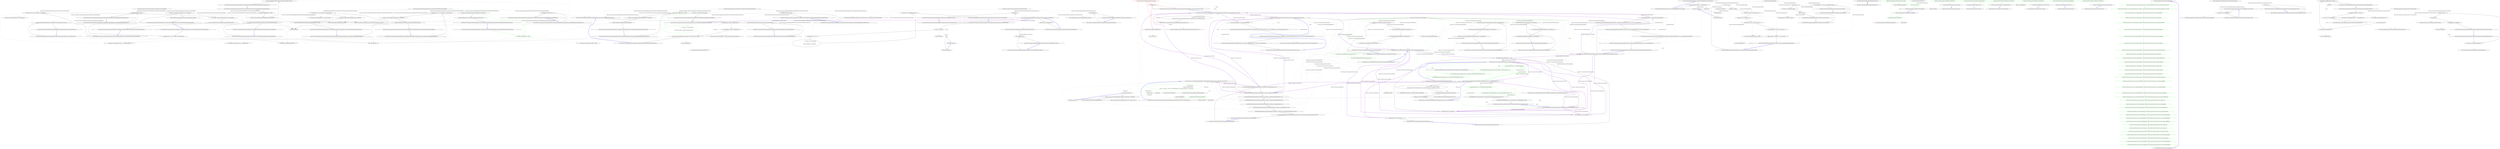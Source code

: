 digraph  {
m0_38 [cluster="Ninject.Syntax.IBindingInSyntax<T>.InThreadScope()", file="DefaultScopeCallbackTests.cs", label="Entry Ninject.Syntax.IBindingInSyntax<T>.InThreadScope()", span="54-54"];
m0_62 [cluster="Ninject.Tests.Integration.DefaultScopeCallbackTests.WhenKernelIsCreatedWithNewObjectScope.InitializeKernel()", file="DefaultScopeCallbackTests.cs", label="Entry Ninject.Tests.Integration.DefaultScopeCallbackTests.WhenKernelIsCreatedWithNewObjectScope.InitializeKernel()", span="115-115"];
m0_65 [cluster="Ninject.Tests.Integration.DefaultScopeCallbackTests.WhenKernelIsCreatedWithNewObjectScope.InitializeKernel()", file="DefaultScopeCallbackTests.cs", label="var settings = new NinjectSettings\r\n                           {\r\n                               DefaultScopeCallback = scopeDelegate\r\n                           }", span="119-122"];
m0_66 [cluster="Ninject.Tests.Integration.DefaultScopeCallbackTests.WhenKernelIsCreatedWithNewObjectScope.InitializeKernel()", file="DefaultScopeCallbackTests.cs", label="this.kernel = new StandardKernel(settings)", span="123-123"];
m0_64 [cluster="Ninject.Tests.Integration.DefaultScopeCallbackTests.WhenKernelIsCreatedWithNewObjectScope.InitializeKernel()", file="DefaultScopeCallbackTests.cs", label="scopeDelegate = ctx => obj", span="118-118"];
m0_63 [cluster="Ninject.Tests.Integration.DefaultScopeCallbackTests.WhenKernelIsCreatedWithNewObjectScope.InitializeKernel()", file="DefaultScopeCallbackTests.cs", label="object obj = new object()", span="117-117"];
m0_67 [cluster="Ninject.Tests.Integration.DefaultScopeCallbackTests.WhenKernelIsCreatedWithNewObjectScope.InitializeKernel()", file="DefaultScopeCallbackTests.cs", label="Exit Ninject.Tests.Integration.DefaultScopeCallbackTests.WhenKernelIsCreatedWithNewObjectScope.InitializeKernel()", span="115-115"];
m0_84 [cluster="Ninject.Syntax.IBindingInSyntax<T>.InTransientScope()", file="DefaultScopeCallbackTests.cs", label="Entry Ninject.Syntax.IBindingInSyntax<T>.InTransientScope()", span="47-47"];
m0_7 [cluster="Ninject.Infrastructure.Disposal.DisposableObject.Dispose()", file="DefaultScopeCallbackTests.cs", label="Entry Ninject.Infrastructure.Disposal.DisposableObject.Dispose()", span="28-28"];
m0_4 [cluster="Ninject.Tests.Integration.DefaultScopeCallbackTests.DefaultScopeContext.Dispose()", file="DefaultScopeCallbackTests.cs", label="Entry Ninject.Tests.Integration.DefaultScopeCallbackTests.DefaultScopeContext.Dispose()", span="22-22"];
m0_5 [cluster="Ninject.Tests.Integration.DefaultScopeCallbackTests.DefaultScopeContext.Dispose()", file="DefaultScopeCallbackTests.cs", label="this.kernel.Dispose()", span="24-24"];
m0_6 [cluster="Ninject.Tests.Integration.DefaultScopeCallbackTests.DefaultScopeContext.Dispose()", file="DefaultScopeCallbackTests.cs", label="Exit Ninject.Tests.Integration.DefaultScopeCallbackTests.DefaultScopeContext.Dispose()", span="22-22"];
m0_17 [cluster="Unk.Should", file="DefaultScopeCallbackTests.cs", label="Entry Unk.Should", span=""];
m0_45 [cluster="Ninject.Tests.Integration.DefaultScopeCallbackTests.WhenKernelIsCreatedWithDefaults.ExplicitSelfBindedTypeShouldBeTransient()", file="DefaultScopeCallbackTests.cs", label="Entry Ninject.Tests.Integration.DefaultScopeCallbackTests.WhenKernelIsCreatedWithDefaults.ExplicitSelfBindedTypeShouldBeTransient()", span="83-83"];
m0_46 [cluster="Ninject.Tests.Integration.DefaultScopeCallbackTests.WhenKernelIsCreatedWithDefaults.ExplicitSelfBindedTypeShouldBeTransient()", file="DefaultScopeCallbackTests.cs", label="kernel.Bind<SelfBindedType>().ToSelf()", span="85-85"];
m0_47 [cluster="Ninject.Tests.Integration.DefaultScopeCallbackTests.WhenKernelIsCreatedWithDefaults.ExplicitSelfBindedTypeShouldBeTransient()", file="DefaultScopeCallbackTests.cs", label="var binding = kernel.GetBindings(typeof(SelfBindedType)).FirstOrDefault()", span="86-86"];
m0_48 [cluster="Ninject.Tests.Integration.DefaultScopeCallbackTests.WhenKernelIsCreatedWithDefaults.ExplicitSelfBindedTypeShouldBeTransient()", file="DefaultScopeCallbackTests.cs", label="binding.ScopeCallback.Should().BeSameAs(StandardScopeCallbacks.Transient)", span="87-87"];
m0_49 [cluster="Ninject.Tests.Integration.DefaultScopeCallbackTests.WhenKernelIsCreatedWithDefaults.ExplicitSelfBindedTypeShouldBeTransient()", file="DefaultScopeCallbackTests.cs", label="Exit Ninject.Tests.Integration.DefaultScopeCallbackTests.WhenKernelIsCreatedWithDefaults.ExplicitSelfBindedTypeShouldBeTransient()", span="83-83"];
m0_19 [cluster="Ninject.Tests.Integration.DefaultScopeCallbackTests.DefaultScopeContext.SelfBindedType.ToString()", file="DefaultScopeCallbackTests.cs", label="Entry Ninject.Tests.Integration.DefaultScopeCallbackTests.DefaultScopeContext.SelfBindedType.ToString()", span="45-45"];
m0_20 [cluster="Ninject.Tests.Integration.DefaultScopeCallbackTests.DefaultScopeContext.SelfBindedType.ToString()", file="DefaultScopeCallbackTests.cs", label="return ''SelfBindedType'';", span="47-47"];
m0_21 [cluster="Ninject.Tests.Integration.DefaultScopeCallbackTests.DefaultScopeContext.SelfBindedType.ToString()", file="DefaultScopeCallbackTests.cs", label="Exit Ninject.Tests.Integration.DefaultScopeCallbackTests.DefaultScopeContext.SelfBindedType.ToString()", span="45-45"];
m0_28 [cluster="Ninject.Syntax.IBindingToSyntax<T1>.To<TImplementation>()", file="DefaultScopeCallbackTests.cs", label="Entry Ninject.Syntax.IBindingToSyntax<T1>.To<TImplementation>()", span="48-48"];
m0_79 [cluster="Ninject.Tests.Integration.DefaultScopeCallbackTests.WhenKernelIsCreatedWithThreadScopeAsDefault.CanOverrideDefaultScopeWithTransientInBinding()", file="DefaultScopeCallbackTests.cs", label="Entry Ninject.Tests.Integration.DefaultScopeCallbackTests.WhenKernelIsCreatedWithThreadScopeAsDefault.CanOverrideDefaultScopeWithTransientInBinding()", span="138-138"];
m0_80 [cluster="Ninject.Tests.Integration.DefaultScopeCallbackTests.WhenKernelIsCreatedWithThreadScopeAsDefault.CanOverrideDefaultScopeWithTransientInBinding()", file="DefaultScopeCallbackTests.cs", label="kernel.Bind<IService>().To<ServiceImpl>().InTransientScope()", span="140-140"];
m0_81 [cluster="Ninject.Tests.Integration.DefaultScopeCallbackTests.WhenKernelIsCreatedWithThreadScopeAsDefault.CanOverrideDefaultScopeWithTransientInBinding()", file="DefaultScopeCallbackTests.cs", label="var binding = kernel.GetBindings(typeof(IService)).FirstOrDefault()", span="141-141"];
m0_82 [cluster="Ninject.Tests.Integration.DefaultScopeCallbackTests.WhenKernelIsCreatedWithThreadScopeAsDefault.CanOverrideDefaultScopeWithTransientInBinding()", file="DefaultScopeCallbackTests.cs", label="binding.ScopeCallback.Should().BeSameAs(StandardScopeCallbacks.Transient)", span="142-142"];
m0_83 [cluster="Ninject.Tests.Integration.DefaultScopeCallbackTests.WhenKernelIsCreatedWithThreadScopeAsDefault.CanOverrideDefaultScopeWithTransientInBinding()", file="DefaultScopeCallbackTests.cs", label="Exit Ninject.Tests.Integration.DefaultScopeCallbackTests.WhenKernelIsCreatedWithThreadScopeAsDefault.CanOverrideDefaultScopeWithTransientInBinding()", span="138-138"];
m0_11 [cluster="Ninject.Tests.Integration.DefaultScopeCallbackTests.DefaultScopeContext.TestSelfBindedTypesAreTransient()", file="DefaultScopeCallbackTests.cs", label="Entry Ninject.Tests.Integration.DefaultScopeCallbackTests.DefaultScopeContext.TestSelfBindedTypesAreTransient()", span="32-32"];
m0_14 [cluster="Ninject.Tests.Integration.DefaultScopeCallbackTests.DefaultScopeContext.TestSelfBindedTypesAreTransient()", file="DefaultScopeCallbackTests.cs", label="firstInstance.Should().NotBeSameAs(secondInstance, ''because types are transient'')", span="36-36"];
m0_12 [cluster="Ninject.Tests.Integration.DefaultScopeCallbackTests.DefaultScopeContext.TestSelfBindedTypesAreTransient()", file="DefaultScopeCallbackTests.cs", label="var firstInstance = kernel.Get<SelfBindedType>()", span="34-34"];
m0_13 [cluster="Ninject.Tests.Integration.DefaultScopeCallbackTests.DefaultScopeContext.TestSelfBindedTypesAreTransient()", file="DefaultScopeCallbackTests.cs", label="var secondInstance = kernel.Get<SelfBindedType>()", span="35-35"];
m0_15 [cluster="Ninject.Tests.Integration.DefaultScopeCallbackTests.DefaultScopeContext.TestSelfBindedTypesAreTransient()", file="DefaultScopeCallbackTests.cs", label="Exit Ninject.Tests.Integration.DefaultScopeCallbackTests.DefaultScopeContext.TestSelfBindedTypesAreTransient()", span="32-32"];
m0_18 [cluster="Unk.NotBeSameAs", file="DefaultScopeCallbackTests.cs", label="Entry Unk.NotBeSameAs", span=""];
m0_31 [cluster="System.Collections.Generic.IEnumerable<TSource>.FirstOrDefault<TSource>()", file="DefaultScopeCallbackTests.cs", label="Entry System.Collections.Generic.IEnumerable<TSource>.FirstOrDefault<TSource>()", span="0-0"];
m0_29 [cluster="Ninject.Syntax.IBindingInSyntax<T>.InSingletonScope()", file="DefaultScopeCallbackTests.cs", label="Entry Ninject.Syntax.IBindingInSyntax<T>.InSingletonScope()", span="40-40"];
m0_27 [cluster="Ninject.Syntax.BindingRoot.Bind<T>()", file="DefaultScopeCallbackTests.cs", label="Entry Ninject.Syntax.BindingRoot.Bind<T>()", span="49-49"];
m0_22 [cluster="Ninject.Tests.Integration.DefaultScopeCallbackTests.WhenKernelIsCreatedWithDefaults.CanOverrideDefaultScopeWithSingletonInBinding()", file="DefaultScopeCallbackTests.cs", label="Entry Ninject.Tests.Integration.DefaultScopeCallbackTests.WhenKernelIsCreatedWithDefaults.CanOverrideDefaultScopeWithSingletonInBinding()", span="55-55"];
m0_23 [cluster="Ninject.Tests.Integration.DefaultScopeCallbackTests.WhenKernelIsCreatedWithDefaults.CanOverrideDefaultScopeWithSingletonInBinding()", file="DefaultScopeCallbackTests.cs", label="kernel.Bind<IService>().To<ServiceImpl>().InSingletonScope()", span="57-57"];
m0_24 [cluster="Ninject.Tests.Integration.DefaultScopeCallbackTests.WhenKernelIsCreatedWithDefaults.CanOverrideDefaultScopeWithSingletonInBinding()", file="DefaultScopeCallbackTests.cs", label="var binding = kernel.GetBindings(typeof(IService)).FirstOrDefault()", span="58-58"];
m0_25 [cluster="Ninject.Tests.Integration.DefaultScopeCallbackTests.WhenKernelIsCreatedWithDefaults.CanOverrideDefaultScopeWithSingletonInBinding()", file="DefaultScopeCallbackTests.cs", label="binding.ScopeCallback.Should().BeSameAs(StandardScopeCallbacks.Singleton)", span="59-59"];
m0_26 [cluster="Ninject.Tests.Integration.DefaultScopeCallbackTests.WhenKernelIsCreatedWithDefaults.CanOverrideDefaultScopeWithSingletonInBinding()", file="DefaultScopeCallbackTests.cs", label="Exit Ninject.Tests.Integration.DefaultScopeCallbackTests.WhenKernelIsCreatedWithDefaults.CanOverrideDefaultScopeWithSingletonInBinding()", span="55-55"];
m0_42 [cluster="Ninject.Tests.Integration.DefaultScopeCallbackTests.WhenKernelIsCreatedWithDefaults.ImplicitSelfBindedTypeShouldBeTransient()", file="DefaultScopeCallbackTests.cs", label="Entry Ninject.Tests.Integration.DefaultScopeCallbackTests.WhenKernelIsCreatedWithDefaults.ImplicitSelfBindedTypeShouldBeTransient()", span="77-77"];
m0_43 [cluster="Ninject.Tests.Integration.DefaultScopeCallbackTests.WhenKernelIsCreatedWithDefaults.ImplicitSelfBindedTypeShouldBeTransient()", file="DefaultScopeCallbackTests.cs", label="TestSelfBindedTypesAreTransient()", span="79-79"];
m0_44 [cluster="Ninject.Tests.Integration.DefaultScopeCallbackTests.WhenKernelIsCreatedWithDefaults.ImplicitSelfBindedTypeShouldBeTransient()", file="DefaultScopeCallbackTests.cs", label="Exit Ninject.Tests.Integration.DefaultScopeCallbackTests.WhenKernelIsCreatedWithDefaults.ImplicitSelfBindedTypeShouldBeTransient()", span="77-77"];
m0_74 [cluster="Ninject.Tests.Integration.DefaultScopeCallbackTests.WhenKernelIsCreatedWithThreadScopeAsDefault.CanOverrideDefaultScopeWithSingletonInBinding()", file="DefaultScopeCallbackTests.cs", label="Entry Ninject.Tests.Integration.DefaultScopeCallbackTests.WhenKernelIsCreatedWithThreadScopeAsDefault.CanOverrideDefaultScopeWithSingletonInBinding()", span="130-130"];
m0_75 [cluster="Ninject.Tests.Integration.DefaultScopeCallbackTests.WhenKernelIsCreatedWithThreadScopeAsDefault.CanOverrideDefaultScopeWithSingletonInBinding()", file="DefaultScopeCallbackTests.cs", label="kernel.Bind<IService>().To<ServiceImpl>().InSingletonScope()", span="132-132"];
m0_76 [cluster="Ninject.Tests.Integration.DefaultScopeCallbackTests.WhenKernelIsCreatedWithThreadScopeAsDefault.CanOverrideDefaultScopeWithSingletonInBinding()", file="DefaultScopeCallbackTests.cs", label="var binding = kernel.GetBindings(typeof(IService)).FirstOrDefault()", span="133-133"];
m0_77 [cluster="Ninject.Tests.Integration.DefaultScopeCallbackTests.WhenKernelIsCreatedWithThreadScopeAsDefault.CanOverrideDefaultScopeWithSingletonInBinding()", file="DefaultScopeCallbackTests.cs", label="binding.ScopeCallback.Should().BeSameAs(StandardScopeCallbacks.Singleton)", span="134-134"];
m0_78 [cluster="Ninject.Tests.Integration.DefaultScopeCallbackTests.WhenKernelIsCreatedWithThreadScopeAsDefault.CanOverrideDefaultScopeWithSingletonInBinding()", file="DefaultScopeCallbackTests.cs", label="Exit Ninject.Tests.Integration.DefaultScopeCallbackTests.WhenKernelIsCreatedWithThreadScopeAsDefault.CanOverrideDefaultScopeWithSingletonInBinding()", span="130-130"];
m0_68 [cluster="object.Object()", file="DefaultScopeCallbackTests.cs", label="Entry object.Object()", span="0-0"];
m0_57 [cluster="Ninject.Tests.Integration.DefaultScopeCallbackTests.WhenKernelIsCreatedWithNewObjectScope.ExplicitSelfBindedTypeShouldHaveObjectScope()", file="DefaultScopeCallbackTests.cs", label="Entry Ninject.Tests.Integration.DefaultScopeCallbackTests.WhenKernelIsCreatedWithNewObjectScope.ExplicitSelfBindedTypeShouldHaveObjectScope()", span="108-108"];
m0_58 [cluster="Ninject.Tests.Integration.DefaultScopeCallbackTests.WhenKernelIsCreatedWithNewObjectScope.ExplicitSelfBindedTypeShouldHaveObjectScope()", file="DefaultScopeCallbackTests.cs", label="kernel.Bind<SelfBindedType>().ToSelf()", span="110-110"];
m0_59 [cluster="Ninject.Tests.Integration.DefaultScopeCallbackTests.WhenKernelIsCreatedWithNewObjectScope.ExplicitSelfBindedTypeShouldHaveObjectScope()", file="DefaultScopeCallbackTests.cs", label="var binding = kernel.GetBindings(typeof(SelfBindedType)).FirstOrDefault()", span="111-111"];
m0_60 [cluster="Ninject.Tests.Integration.DefaultScopeCallbackTests.WhenKernelIsCreatedWithNewObjectScope.ExplicitSelfBindedTypeShouldHaveObjectScope()", file="DefaultScopeCallbackTests.cs", label="binding.ScopeCallback.Should().BeSameAs(scopeDelegate)", span="112-112"];
m0_61 [cluster="Ninject.Tests.Integration.DefaultScopeCallbackTests.WhenKernelIsCreatedWithNewObjectScope.ExplicitSelfBindedTypeShouldHaveObjectScope()", file="DefaultScopeCallbackTests.cs", label="Exit Ninject.Tests.Integration.DefaultScopeCallbackTests.WhenKernelIsCreatedWithNewObjectScope.ExplicitSelfBindedTypeShouldHaveObjectScope()", span="108-108"];
m0_10 [cluster="Ninject.StandardKernel.StandardKernel(params Ninject.Modules.INinjectModule[])", file="DefaultScopeCallbackTests.cs", label="Entry Ninject.StandardKernel.StandardKernel(params Ninject.Modules.INinjectModule[])", span="45-45"];
m0_3 [cluster="Ninject.Tests.Integration.DefaultScopeCallbackTests.DefaultScopeContext.InitializeKernel()", file="DefaultScopeCallbackTests.cs", label="Entry Ninject.Tests.Integration.DefaultScopeCallbackTests.DefaultScopeContext.InitializeKernel()", span="27-27"];
m0_8 [cluster="Ninject.Tests.Integration.DefaultScopeCallbackTests.DefaultScopeContext.InitializeKernel()", file="DefaultScopeCallbackTests.cs", label="this.kernel = new StandardKernel()", span="29-29"];
m0_9 [cluster="Ninject.Tests.Integration.DefaultScopeCallbackTests.DefaultScopeContext.InitializeKernel()", file="DefaultScopeCallbackTests.cs", label="Exit Ninject.Tests.Integration.DefaultScopeCallbackTests.DefaultScopeContext.InitializeKernel()", span="27-27"];
m0_70 [cluster="Ninject.StandardKernel.StandardKernel(Ninject.INinjectSettings, params Ninject.Modules.INinjectModule[])", file="DefaultScopeCallbackTests.cs", label="Entry Ninject.StandardKernel.StandardKernel(Ninject.INinjectSettings, params Ninject.Modules.INinjectModule[])", span="54-54"];
m0_0 [cluster="Ninject.Tests.Integration.DefaultScopeCallbackTests.DefaultScopeContext.DefaultScopeContext()", file="DefaultScopeCallbackTests.cs", label="Entry Ninject.Tests.Integration.DefaultScopeCallbackTests.DefaultScopeContext.DefaultScopeContext()", span="17-17"];
m0_1 [cluster="Ninject.Tests.Integration.DefaultScopeCallbackTests.DefaultScopeContext.DefaultScopeContext()", file="DefaultScopeCallbackTests.cs", label="InitializeKernel()", span="19-19"];
m0_2 [cluster="Ninject.Tests.Integration.DefaultScopeCallbackTests.DefaultScopeContext.DefaultScopeContext()", file="DefaultScopeCallbackTests.cs", label="Exit Ninject.Tests.Integration.DefaultScopeCallbackTests.DefaultScopeContext.DefaultScopeContext()", span="17-17"];
m0_16 [cluster="Ninject.Syntax.IResolutionRoot.Get<T>(params Ninject.Parameters.IParameter[])", file="DefaultScopeCallbackTests.cs", label="Entry Ninject.Syntax.IResolutionRoot.Get<T>(params Ninject.Parameters.IParameter[])", span="34-34"];
m0_85 [cluster="Ninject.Tests.Integration.DefaultScopeCallbackTests.WhenKernelIsCreatedWithThreadScopeAsDefault.ScopeShouldBeThread()", file="DefaultScopeCallbackTests.cs", label="Entry Ninject.Tests.Integration.DefaultScopeCallbackTests.WhenKernelIsCreatedWithThreadScopeAsDefault.ScopeShouldBeThread()", span="146-146"];
m0_86 [cluster="Ninject.Tests.Integration.DefaultScopeCallbackTests.WhenKernelIsCreatedWithThreadScopeAsDefault.ScopeShouldBeThread()", file="DefaultScopeCallbackTests.cs", label="kernel.Settings.DefaultScopeCallback.Should().BeSameAs(StandardScopeCallbacks.Thread)", span="148-148"];
m0_87 [cluster="Ninject.Tests.Integration.DefaultScopeCallbackTests.WhenKernelIsCreatedWithThreadScopeAsDefault.ScopeShouldBeThread()", file="DefaultScopeCallbackTests.cs", label="Exit Ninject.Tests.Integration.DefaultScopeCallbackTests.WhenKernelIsCreatedWithThreadScopeAsDefault.ScopeShouldBeThread()", span="146-146"];
m0_32 [cluster="Unk.BeSameAs", file="DefaultScopeCallbackTests.cs", label="Entry Unk.BeSameAs", span=""];
m0_71 [cluster="lambda expression", file="DefaultScopeCallbackTests.cs", label="Entry lambda expression", span="118-118"];
m0_72 [cluster="lambda expression", file="DefaultScopeCallbackTests.cs", label=obj, span="118-118"];
m0_73 [cluster="lambda expression", file="DefaultScopeCallbackTests.cs", label="Exit lambda expression", span="118-118"];
m0_54 [cluster="Ninject.Tests.Integration.DefaultScopeCallbackTests.WhenKernelIsCreatedWithNewObjectScope.ImplicitSelfBindedTypeShouldBeTransient()", file="DefaultScopeCallbackTests.cs", label="Entry Ninject.Tests.Integration.DefaultScopeCallbackTests.WhenKernelIsCreatedWithNewObjectScope.ImplicitSelfBindedTypeShouldBeTransient()", span="102-102"];
m0_55 [cluster="Ninject.Tests.Integration.DefaultScopeCallbackTests.WhenKernelIsCreatedWithNewObjectScope.ImplicitSelfBindedTypeShouldBeTransient()", file="DefaultScopeCallbackTests.cs", label="TestSelfBindedTypesAreTransient()", span="104-104"];
m0_56 [cluster="Ninject.Tests.Integration.DefaultScopeCallbackTests.WhenKernelIsCreatedWithNewObjectScope.ImplicitSelfBindedTypeShouldBeTransient()", file="DefaultScopeCallbackTests.cs", label="Exit Ninject.Tests.Integration.DefaultScopeCallbackTests.WhenKernelIsCreatedWithNewObjectScope.ImplicitSelfBindedTypeShouldBeTransient()", span="102-102"];
m0_30 [cluster="Ninject.KernelBase.GetBindings(System.Type)", file="DefaultScopeCallbackTests.cs", label="Entry Ninject.KernelBase.GetBindings(System.Type)", span="464-464"];
m0_91 [cluster="Ninject.Tests.Integration.DefaultScopeCallbackTests.WhenKernelIsCreatedWithThreadScopeAsDefault.ExplicitSelfBindedTypeShouldHaveThreadScope()", file="DefaultScopeCallbackTests.cs", label="Entry Ninject.Tests.Integration.DefaultScopeCallbackTests.WhenKernelIsCreatedWithThreadScopeAsDefault.ExplicitSelfBindedTypeShouldHaveThreadScope()", span="158-158"];
m0_92 [cluster="Ninject.Tests.Integration.DefaultScopeCallbackTests.WhenKernelIsCreatedWithThreadScopeAsDefault.ExplicitSelfBindedTypeShouldHaveThreadScope()", color=green, community=0, file="DefaultScopeCallbackTests.cs", label="1: kernel.Bind<SelfBindedType>().ToSelf()", span="160-160"];
m0_93 [cluster="Ninject.Tests.Integration.DefaultScopeCallbackTests.WhenKernelIsCreatedWithThreadScopeAsDefault.ExplicitSelfBindedTypeShouldHaveThreadScope()", file="DefaultScopeCallbackTests.cs", label="var binding = kernel.GetBindings(typeof(SelfBindedType)).FirstOrDefault()", span="161-161"];
m0_94 [cluster="Ninject.Tests.Integration.DefaultScopeCallbackTests.WhenKernelIsCreatedWithThreadScopeAsDefault.ExplicitSelfBindedTypeShouldHaveThreadScope()", file="DefaultScopeCallbackTests.cs", label="binding.ScopeCallback.Should().BeSameAs(StandardScopeCallbacks.Thread)", span="162-162"];
m0_95 [cluster="Ninject.Tests.Integration.DefaultScopeCallbackTests.WhenKernelIsCreatedWithThreadScopeAsDefault.ExplicitSelfBindedTypeShouldHaveThreadScope()", file="DefaultScopeCallbackTests.cs", label="Exit Ninject.Tests.Integration.DefaultScopeCallbackTests.WhenKernelIsCreatedWithThreadScopeAsDefault.ExplicitSelfBindedTypeShouldHaveThreadScope()", span="158-158"];
m0_50 [cluster="Ninject.Syntax.IBindingToSyntax<T1>.ToSelf()", file="DefaultScopeCallbackTests.cs", label="Entry Ninject.Syntax.IBindingToSyntax<T1>.ToSelf()", span="41-41"];
m0_69 [cluster="Ninject.NinjectSettings.NinjectSettings()", file="DefaultScopeCallbackTests.cs", label="Entry Ninject.NinjectSettings.NinjectSettings()", span="29-29"];
m0_33 [cluster="Ninject.Tests.Integration.DefaultScopeCallbackTests.WhenKernelIsCreatedWithDefaults.CanOverrideDefaultScopeWithThreadInBinding()", file="DefaultScopeCallbackTests.cs", label="Entry Ninject.Tests.Integration.DefaultScopeCallbackTests.WhenKernelIsCreatedWithDefaults.CanOverrideDefaultScopeWithThreadInBinding()", span="63-63"];
m0_34 [cluster="Ninject.Tests.Integration.DefaultScopeCallbackTests.WhenKernelIsCreatedWithDefaults.CanOverrideDefaultScopeWithThreadInBinding()", file="DefaultScopeCallbackTests.cs", label="kernel.Bind<IService>().To<ServiceImpl>().InThreadScope()", span="65-65"];
m0_35 [cluster="Ninject.Tests.Integration.DefaultScopeCallbackTests.WhenKernelIsCreatedWithDefaults.CanOverrideDefaultScopeWithThreadInBinding()", file="DefaultScopeCallbackTests.cs", label="var binding = kernel.GetBindings(typeof(IService)).FirstOrDefault()", span="66-66"];
m0_36 [cluster="Ninject.Tests.Integration.DefaultScopeCallbackTests.WhenKernelIsCreatedWithDefaults.CanOverrideDefaultScopeWithThreadInBinding()", file="DefaultScopeCallbackTests.cs", label="binding.ScopeCallback.Should().BeSameAs(StandardScopeCallbacks.Thread)", span="67-67"];
m0_37 [cluster="Ninject.Tests.Integration.DefaultScopeCallbackTests.WhenKernelIsCreatedWithDefaults.CanOverrideDefaultScopeWithThreadInBinding()", file="DefaultScopeCallbackTests.cs", label="Exit Ninject.Tests.Integration.DefaultScopeCallbackTests.WhenKernelIsCreatedWithDefaults.CanOverrideDefaultScopeWithThreadInBinding()", span="63-63"];
m0_96 [cluster="Ninject.Tests.Integration.DefaultScopeCallbackTests.WhenKernelIsCreatedWithThreadScopeAsDefault.InitializeKernel()", file="DefaultScopeCallbackTests.cs", label="Entry Ninject.Tests.Integration.DefaultScopeCallbackTests.WhenKernelIsCreatedWithThreadScopeAsDefault.InitializeKernel()", span="165-165"];
m0_97 [cluster="Ninject.Tests.Integration.DefaultScopeCallbackTests.WhenKernelIsCreatedWithThreadScopeAsDefault.InitializeKernel()", color=green, community=0, file="DefaultScopeCallbackTests.cs", label="1: var settings = new NinjectSettings\r\n                           {\r\n                               DefaultScopeCallback = StandardScopeCallbacks.Thread\r\n                           }", span="167-170"];
m0_98 [cluster="Ninject.Tests.Integration.DefaultScopeCallbackTests.WhenKernelIsCreatedWithThreadScopeAsDefault.InitializeKernel()", file="DefaultScopeCallbackTests.cs", label="this.kernel = new StandardKernel(settings)", span="171-171"];
m0_99 [cluster="Ninject.Tests.Integration.DefaultScopeCallbackTests.WhenKernelIsCreatedWithThreadScopeAsDefault.InitializeKernel()", file="DefaultScopeCallbackTests.cs", label="Exit Ninject.Tests.Integration.DefaultScopeCallbackTests.WhenKernelIsCreatedWithThreadScopeAsDefault.InitializeKernel()", span="165-165"];
m0_39 [cluster="Ninject.Tests.Integration.DefaultScopeCallbackTests.WhenKernelIsCreatedWithDefaults.ScopeShouldBeTransient()", file="DefaultScopeCallbackTests.cs", label="Entry Ninject.Tests.Integration.DefaultScopeCallbackTests.WhenKernelIsCreatedWithDefaults.ScopeShouldBeTransient()", span="71-71"];
m0_40 [cluster="Ninject.Tests.Integration.DefaultScopeCallbackTests.WhenKernelIsCreatedWithDefaults.ScopeShouldBeTransient()", file="DefaultScopeCallbackTests.cs", label="kernel.Settings.DefaultScopeCallback.Should().BeSameAs(StandardScopeCallbacks.Transient)", span="73-73"];
m0_41 [cluster="Ninject.Tests.Integration.DefaultScopeCallbackTests.WhenKernelIsCreatedWithDefaults.ScopeShouldBeTransient()", file="DefaultScopeCallbackTests.cs", label="Exit Ninject.Tests.Integration.DefaultScopeCallbackTests.WhenKernelIsCreatedWithDefaults.ScopeShouldBeTransient()", span="71-71"];
m0_88 [cluster="Ninject.Tests.Integration.DefaultScopeCallbackTests.WhenKernelIsCreatedWithThreadScopeAsDefault.ImplicitSelfBindedTypeShouldBeTransient()", file="DefaultScopeCallbackTests.cs", label="Entry Ninject.Tests.Integration.DefaultScopeCallbackTests.WhenKernelIsCreatedWithThreadScopeAsDefault.ImplicitSelfBindedTypeShouldBeTransient()", span="152-152"];
m0_89 [cluster="Ninject.Tests.Integration.DefaultScopeCallbackTests.WhenKernelIsCreatedWithThreadScopeAsDefault.ImplicitSelfBindedTypeShouldBeTransient()", file="DefaultScopeCallbackTests.cs", label="TestSelfBindedTypesAreTransient()", span="154-154"];
m0_90 [cluster="Ninject.Tests.Integration.DefaultScopeCallbackTests.WhenKernelIsCreatedWithThreadScopeAsDefault.ImplicitSelfBindedTypeShouldBeTransient()", file="DefaultScopeCallbackTests.cs", label="Exit Ninject.Tests.Integration.DefaultScopeCallbackTests.WhenKernelIsCreatedWithThreadScopeAsDefault.ImplicitSelfBindedTypeShouldBeTransient()", span="152-152"];
m0_51 [cluster="Ninject.Tests.Integration.DefaultScopeCallbackTests.WhenKernelIsCreatedWithNewObjectScope.ScopeShouldBeObject()", file="DefaultScopeCallbackTests.cs", label="Entry Ninject.Tests.Integration.DefaultScopeCallbackTests.WhenKernelIsCreatedWithNewObjectScope.ScopeShouldBeObject()", span="96-96"];
m0_52 [cluster="Ninject.Tests.Integration.DefaultScopeCallbackTests.WhenKernelIsCreatedWithNewObjectScope.ScopeShouldBeObject()", file="DefaultScopeCallbackTests.cs", label="this.kernel.Settings.DefaultScopeCallback.Should().BeSameAs(scopeDelegate)", span="98-98"];
m0_53 [cluster="Ninject.Tests.Integration.DefaultScopeCallbackTests.WhenKernelIsCreatedWithNewObjectScope.ScopeShouldBeObject()", file="DefaultScopeCallbackTests.cs", label="Exit Ninject.Tests.Integration.DefaultScopeCallbackTests.WhenKernelIsCreatedWithNewObjectScope.ScopeShouldBeObject()", span="96-96"];
m0_104 [file="DefaultScopeCallbackTests.cs", label="Ninject.Tests.Integration.DefaultScopeCallbackTests.WhenKernelIsCreatedWithThreadScopeAsDefault", span=""];
m0_101 [file="DefaultScopeCallbackTests.cs", label="Ninject.Tests.Integration.DefaultScopeCallbackTests.WhenKernelIsCreatedWithDefaults", span=""];
m0_102 [file="DefaultScopeCallbackTests.cs", label="Ninject.Tests.Integration.DefaultScopeCallbackTests.WhenKernelIsCreatedWithNewObjectScope", span=""];
m0_100 [file="DefaultScopeCallbackTests.cs", label="Ninject.Tests.Integration.DefaultScopeCallbackTests.DefaultScopeContext", span=""];
m0_103 [file="DefaultScopeCallbackTests.cs", label=obj, span=""];
m1_36 [cluster="Ninject.Tests.Unit.ExtensionsForMemberInfoTest.TestIndexerHasAttribute(System.Type, System.Type, System.Type, bool)", file="ExtensionsForMemberInfoTest.cs", label="Entry Ninject.Tests.Unit.ExtensionsForMemberInfoTest.TestIndexerHasAttribute(System.Type, System.Type, System.Type, bool)", span="59-59"];
m1_37 [cluster="Ninject.Tests.Unit.ExtensionsForMemberInfoTest.TestIndexerHasAttribute(System.Type, System.Type, System.Type, bool)", color=green, community=0, file="ExtensionsForMemberInfoTest.cs", label="1: var propertyInfo =\r\n                testObjectType.GetProperties()\r\n                    .First(pi => pi.Name == ''Item'' && pi.GetIndexParameters().Single().ParameterType == indexerType)", span="61-63"];
m1_38 [cluster="Ninject.Tests.Unit.ExtensionsForMemberInfoTest.TestIndexerHasAttribute(System.Type, System.Type, System.Type, bool)", file="ExtensionsForMemberInfoTest.cs", label="var hasInjectAttribute = propertyInfo.HasAttribute(attributeType)", span="64-64"];
m1_39 [cluster="Ninject.Tests.Unit.ExtensionsForMemberInfoTest.TestIndexerHasAttribute(System.Type, System.Type, System.Type, bool)", color=green, community=0, file="ExtensionsForMemberInfoTest.cs", label="1: hasInjectAttribute.Should().Be(expectedResult)", span="66-66"];
m1_40 [cluster="Ninject.Tests.Unit.ExtensionsForMemberInfoTest.TestIndexerHasAttribute(System.Type, System.Type, System.Type, bool)", file="ExtensionsForMemberInfoTest.cs", label="Exit Ninject.Tests.Unit.ExtensionsForMemberInfoTest.TestIndexerHasAttribute(System.Type, System.Type, System.Type, bool)", span="59-59"];
m1_77 [cluster="object.GetType()", file="ExtensionsForMemberInfoTest.cs", label="Entry object.GetType()", span="0-0"];
m1_44 [cluster="Unk.Should", file="ExtensionsForMemberInfoTest.cs", label="Entry Unk.Should", span=""];
m1_70 [cluster="Ninject.Tests.Unit.ExtensionsForMemberInfoTest.InheritedPropertyAttributeTest.InheritedPropertyAttributeTest()", file="ExtensionsForMemberInfoTest.cs", label="Entry Ninject.Tests.Unit.ExtensionsForMemberInfoTest.InheritedPropertyAttributeTest.InheritedPropertyAttributeTest()", span="184-184"];
m1_62 [cluster="Ninject.Tests.Unit.ExtensionsForMemberInfoTest.NotInheritedInjectAttribute.NotInheritedInjectAttribute()", file="ExtensionsForMemberInfoTest.cs", label="Entry Ninject.Tests.Unit.ExtensionsForMemberInfoTest.NotInheritedInjectAttribute.NotInheritedInjectAttribute()", span="131-131"];
m1_13 [cluster="Ninject.Tests.Unit.ExtensionsForMemberInfoTest.GetCustomAttributesExtended()", file="ExtensionsForMemberInfoTest.cs", label="Entry Ninject.Tests.Unit.ExtensionsForMemberInfoTest.GetCustomAttributesExtended()", span="30-30"];
m1_14 [cluster="Ninject.Tests.Unit.ExtensionsForMemberInfoTest.GetCustomAttributesExtended()", file="ExtensionsForMemberInfoTest.cs", label="this.TestGetCustomAttributesExtended(''PublicProperty'')", span="32-32"];
m1_15 [cluster="Ninject.Tests.Unit.ExtensionsForMemberInfoTest.GetCustomAttributesExtended()", file="ExtensionsForMemberInfoTest.cs", label="this.TestGetCustomAttributesExtended(''InternalProperty'')", span="33-33"];
m1_16 [cluster="Ninject.Tests.Unit.ExtensionsForMemberInfoTest.GetCustomAttributesExtended()", file="ExtensionsForMemberInfoTest.cs", label="this.TestGetCustomAttributesExtended(''ProtectedProperty'')", span="34-34"];
m1_17 [cluster="Ninject.Tests.Unit.ExtensionsForMemberInfoTest.GetCustomAttributesExtended()", file="ExtensionsForMemberInfoTest.cs", label="this.TestGetCustomAttributesExtended(''PrivateProperty'')", span="35-35"];
m1_18 [cluster="Ninject.Tests.Unit.ExtensionsForMemberInfoTest.GetCustomAttributesExtended()", file="ExtensionsForMemberInfoTest.cs", label="Exit Ninject.Tests.Unit.ExtensionsForMemberInfoTest.GetCustomAttributesExtended()", span="30-30"];
m1_7 [cluster="Ninject.Tests.Unit.ExtensionsForMemberInfoTest.HasAttributeForAttributesOnBaseClass()", file="ExtensionsForMemberInfoTest.cs", label="Entry Ninject.Tests.Unit.ExtensionsForMemberInfoTest.HasAttributeForAttributesOnBaseClass()", span="22-22"];
m1_8 [cluster="Ninject.Tests.Unit.ExtensionsForMemberInfoTest.HasAttributeForAttributesOnBaseClass()", file="ExtensionsForMemberInfoTest.cs", label="this.TestHasAttributeForAttributesOnBaseClass(''PublicProperty'')", span="24-24"];
m1_9 [cluster="Ninject.Tests.Unit.ExtensionsForMemberInfoTest.HasAttributeForAttributesOnBaseClass()", file="ExtensionsForMemberInfoTest.cs", label="this.TestHasAttributeForAttributesOnBaseClass(''InternalProperty'')", span="25-25"];
m1_10 [cluster="Ninject.Tests.Unit.ExtensionsForMemberInfoTest.HasAttributeForAttributesOnBaseClass()", file="ExtensionsForMemberInfoTest.cs", label="this.TestHasAttributeForAttributesOnBaseClass(''ProtectedProperty'')", span="26-26"];
m1_11 [cluster="Ninject.Tests.Unit.ExtensionsForMemberInfoTest.HasAttributeForAttributesOnBaseClass()", file="ExtensionsForMemberInfoTest.cs", label="Exit Ninject.Tests.Unit.ExtensionsForMemberInfoTest.HasAttributeForAttributesOnBaseClass()", span="22-22"];
m1_20 [cluster="Ninject.Tests.Unit.ExtensionsForMemberInfoTest.GetCustomAttributesExtendedForAttributesOnBaseClass()", file="ExtensionsForMemberInfoTest.cs", label="Entry Ninject.Tests.Unit.ExtensionsForMemberInfoTest.GetCustomAttributesExtendedForAttributesOnBaseClass()", span="39-39"];
m1_21 [cluster="Ninject.Tests.Unit.ExtensionsForMemberInfoTest.GetCustomAttributesExtendedForAttributesOnBaseClass()", file="ExtensionsForMemberInfoTest.cs", label="this.TestGetCustomAttributesExtendedForAttributesOnBaseClass(''PublicProperty'')", span="41-41"];
m1_22 [cluster="Ninject.Tests.Unit.ExtensionsForMemberInfoTest.GetCustomAttributesExtendedForAttributesOnBaseClass()", file="ExtensionsForMemberInfoTest.cs", label="this.TestGetCustomAttributesExtendedForAttributesOnBaseClass(''InternalProperty'')", span="42-42"];
m1_23 [cluster="Ninject.Tests.Unit.ExtensionsForMemberInfoTest.GetCustomAttributesExtendedForAttributesOnBaseClass()", file="ExtensionsForMemberInfoTest.cs", label="this.TestGetCustomAttributesExtendedForAttributesOnBaseClass(''ProtectedProperty'')", span="43-43"];
m1_24 [cluster="Ninject.Tests.Unit.ExtensionsForMemberInfoTest.GetCustomAttributesExtendedForAttributesOnBaseClass()", file="ExtensionsForMemberInfoTest.cs", label="Exit Ninject.Tests.Unit.ExtensionsForMemberInfoTest.GetCustomAttributesExtendedForAttributesOnBaseClass()", span="39-39"];
m1_45 [cluster="Unk.Be", file="ExtensionsForMemberInfoTest.cs", label="Entry Unk.Be", span=""];
m1_63 [cluster="Ninject.Tests.Unit.ExtensionsForMemberInfoTest.TestGetCustomAttributesExtended(object, string, System.Type, bool, object[])", file="ExtensionsForMemberInfoTest.cs", label="Entry Ninject.Tests.Unit.ExtensionsForMemberInfoTest.TestGetCustomAttributesExtended(object, string, System.Type, bool, object[])", span="92-92"];
m1_71 [cluster="Ninject.Tests.Unit.ExtensionsForMemberInfoTest.TestGetCustomAttributesExtended(object, string, System.Type, bool, object[])", file="ExtensionsForMemberInfoTest.cs", label="var propertyInfo = testObject.GetType()\r\n                .GetProperty(attributeName, BindingFlags.Instance | BindingFlags.Public | BindingFlags.NonPublic)", span="94-95"];
m1_72 [cluster="Ninject.Tests.Unit.ExtensionsForMemberInfoTest.TestGetCustomAttributesExtended(object, string, System.Type, bool, object[])", file="ExtensionsForMemberInfoTest.cs", label="object[] attributes = propertyInfo.GetCustomAttributesExtended(attributeType, inherit)", span="96-96"];
m1_73 [cluster="Ninject.Tests.Unit.ExtensionsForMemberInfoTest.TestGetCustomAttributesExtended(object, string, System.Type, bool, object[])", color=red, community=0, file="ExtensionsForMemberInfoTest.cs", label="0: attributes.Length.Should().Be(expectedAttributes.Length)", span="98-98"];
m1_74 [cluster="Ninject.Tests.Unit.ExtensionsForMemberInfoTest.TestGetCustomAttributesExtended(object, string, System.Type, bool, object[])", color=red, community=1, file="ExtensionsForMemberInfoTest.cs", label="1: expectedAttributes", span="99-99"];
m1_75 [cluster="Ninject.Tests.Unit.ExtensionsForMemberInfoTest.TestGetCustomAttributesExtended(object, string, System.Type, bool, object[])", file="ExtensionsForMemberInfoTest.cs", label="attributes.Should().Contain(expectedAttribute)", span="101-101"];
m1_76 [cluster="Ninject.Tests.Unit.ExtensionsForMemberInfoTest.TestGetCustomAttributesExtended(object, string, System.Type, bool, object[])", file="ExtensionsForMemberInfoTest.cs", label="Exit Ninject.Tests.Unit.ExtensionsForMemberInfoTest.TestGetCustomAttributesExtended(object, string, System.Type, bool, object[])", span="92-92"];
m1_43 [cluster="Unk.HasAttribute", file="ExtensionsForMemberInfoTest.cs", label="Entry Unk.HasAttribute", span=""];
m1_6 [cluster="Ninject.Tests.Unit.ExtensionsForMemberInfoTest.TestHasAttribute(string)", file="ExtensionsForMemberInfoTest.cs", label="Entry Ninject.Tests.Unit.ExtensionsForMemberInfoTest.TestHasAttribute(string)", span="105-105"];
m1_81 [cluster="Ninject.Tests.Unit.ExtensionsForMemberInfoTest.TestHasAttribute(string)", color=green, community=0, file="ExtensionsForMemberInfoTest.cs", label="1: var propertyAttributeClass = new PropertyAttributeTest()", span="107-107"];
m1_82 [cluster="Ninject.Tests.Unit.ExtensionsForMemberInfoTest.TestHasAttribute(string)", color=green, community=0, file="ExtensionsForMemberInfoTest.cs", label="1: this.TestHasAttribute(propertyAttributeClass, propertyName, typeof(InjectAttribute), true)", span="108-108"];
m1_83 [cluster="Ninject.Tests.Unit.ExtensionsForMemberInfoTest.TestHasAttribute(string)", color=green, community=0, file="ExtensionsForMemberInfoTest.cs", label="0: this.TestHasAttribute(propertyAttributeClass, propertyName, typeof(NotInheritedInjectAttribute), true)", span="109-109"];
m1_84 [cluster="Ninject.Tests.Unit.ExtensionsForMemberInfoTest.TestHasAttribute(string)", color=green, community=0, file="ExtensionsForMemberInfoTest.cs", label="1: this.TestHasAttribute(propertyAttributeClass, propertyName, typeof(NamedAttribute), false)", span="110-110"];
m1_85 [cluster="Ninject.Tests.Unit.ExtensionsForMemberInfoTest.TestHasAttribute(string)", file="ExtensionsForMemberInfoTest.cs", label="Exit Ninject.Tests.Unit.ExtensionsForMemberInfoTest.TestHasAttribute(string)", span="105-105"];
m1_54 [cluster="Ninject.Tests.Unit.ExtensionsForMemberInfoTest.TestGetCustomAttributesExtended(string, bool)", file="ExtensionsForMemberInfoTest.cs", label="Entry Ninject.Tests.Unit.ExtensionsForMemberInfoTest.TestGetCustomAttributesExtended(string, bool)", span="75-75"];
m1_55 [cluster="Ninject.Tests.Unit.ExtensionsForMemberInfoTest.TestGetCustomAttributesExtended(string, bool)", file="ExtensionsForMemberInfoTest.cs", label="var propertyAttributeClass = new PropertyAttributeTest()", span="77-77"];
m1_56 [cluster="Ninject.Tests.Unit.ExtensionsForMemberInfoTest.TestGetCustomAttributesExtended(string, bool)", file="ExtensionsForMemberInfoTest.cs", label="this.TestGetCustomAttributesExtended(propertyAttributeClass, propertyName, typeof(InjectAttribute), inherit, new[] { new InjectAttribute(), new NotInheritedInjectAttribute() })", span="78-78"];
m1_57 [cluster="Ninject.Tests.Unit.ExtensionsForMemberInfoTest.TestGetCustomAttributesExtended(string, bool)", file="ExtensionsForMemberInfoTest.cs", label="this.TestGetCustomAttributesExtended(propertyAttributeClass, propertyName, typeof(NotInheritedInjectAttribute), inherit, new[] { new NotInheritedInjectAttribute() })", span="79-79"];
m1_58 [cluster="Ninject.Tests.Unit.ExtensionsForMemberInfoTest.TestGetCustomAttributesExtended(string, bool)", file="ExtensionsForMemberInfoTest.cs", label="this.TestGetCustomAttributesExtended(propertyAttributeClass, propertyName, typeof(NamedAttribute), inherit, new NamedAttribute[0])", span="80-80"];
m1_59 [cluster="Ninject.Tests.Unit.ExtensionsForMemberInfoTest.TestGetCustomAttributesExtended(string, bool)", file="ExtensionsForMemberInfoTest.cs", label="Exit Ninject.Tests.Unit.ExtensionsForMemberInfoTest.TestGetCustomAttributesExtended(string, bool)", span="75-75"];
m1_79 [cluster="System.Reflection.MemberInfo.GetCustomAttributesExtended(System.Type, bool)", file="ExtensionsForMemberInfoTest.cs", label="Entry System.Reflection.MemberInfo.GetCustomAttributesExtended(System.Type, bool)", span="180-180"];
m1_86 [cluster="Ninject.Tests.Unit.ExtensionsForMemberInfoTest.TestHasAttribute(object, string, System.Type, bool)", file="ExtensionsForMemberInfoTest.cs", label="Entry Ninject.Tests.Unit.ExtensionsForMemberInfoTest.TestHasAttribute(object, string, System.Type, bool)", span="121-121"];
m1_92 [cluster="Ninject.Tests.Unit.ExtensionsForMemberInfoTest.TestHasAttribute(object, string, System.Type, bool)", file="ExtensionsForMemberInfoTest.cs", label="var propertyInfo = testObject.GetType()\r\n                .GetProperty(attributeName, BindingFlags.Instance | BindingFlags.Public | BindingFlags.NonPublic)", span="123-124"];
m1_93 [cluster="Ninject.Tests.Unit.ExtensionsForMemberInfoTest.TestHasAttribute(object, string, System.Type, bool)", file="ExtensionsForMemberInfoTest.cs", label="bool hasAttribute = propertyInfo.HasAttribute(attributeType)", span="125-125"];
m1_94 [cluster="Ninject.Tests.Unit.ExtensionsForMemberInfoTest.TestHasAttribute(object, string, System.Type, bool)", file="ExtensionsForMemberInfoTest.cs", label="hasAttribute.Should().Be(expectedValue)", span="127-127"];
m1_95 [cluster="Ninject.Tests.Unit.ExtensionsForMemberInfoTest.TestHasAttribute(object, string, System.Type, bool)", file="ExtensionsForMemberInfoTest.cs", label="Exit Ninject.Tests.Unit.ExtensionsForMemberInfoTest.TestHasAttribute(object, string, System.Type, bool)", span="121-121"];
m1_96 [cluster="System.Reflection.MemberInfo.HasAttribute(System.Type)", file="ExtensionsForMemberInfoTest.cs", label="Entry System.Reflection.MemberInfo.HasAttribute(System.Type)", span="73-73"];
m1_50 [cluster="System.Collections.Generic.IEnumerable<TSource>.Single<TSource>()", file="ExtensionsForMemberInfoTest.cs", label="Entry System.Collections.Generic.IEnumerable<TSource>.Single<TSource>()", span="0-0"];
m1_78 [cluster="System.Type.GetProperty(string, System.Reflection.BindingFlags)", file="ExtensionsForMemberInfoTest.cs", label="Entry System.Type.GetProperty(string, System.Reflection.BindingFlags)", span="0-0"];
m1_61 [cluster="Ninject.InjectAttribute.InjectAttribute()", file="ExtensionsForMemberInfoTest.cs", label="Entry Ninject.InjectAttribute.InjectAttribute()", span="20-20"];
m1_49 [cluster="System.Reflection.PropertyInfo.GetIndexParameters()", file="ExtensionsForMemberInfoTest.cs", label="Entry System.Reflection.PropertyInfo.GetIndexParameters()", span="0-0"];
m1_0 [cluster="Ninject.Tests.Unit.ExtensionsForMemberInfoTest.HasAttribute()", file="ExtensionsForMemberInfoTest.cs", label="Entry Ninject.Tests.Unit.ExtensionsForMemberInfoTest.HasAttribute()", span="13-13"];
m1_1 [cluster="Ninject.Tests.Unit.ExtensionsForMemberInfoTest.HasAttribute()", file="ExtensionsForMemberInfoTest.cs", label="this.TestHasAttribute(''PublicProperty'')", span="15-15"];
m1_2 [cluster="Ninject.Tests.Unit.ExtensionsForMemberInfoTest.HasAttribute()", file="ExtensionsForMemberInfoTest.cs", label="this.TestHasAttribute(''InternalProperty'')", span="16-16"];
m1_3 [cluster="Ninject.Tests.Unit.ExtensionsForMemberInfoTest.HasAttribute()", file="ExtensionsForMemberInfoTest.cs", label="this.TestHasAttribute(''ProtectedProperty'')", span="17-17"];
m1_4 [cluster="Ninject.Tests.Unit.ExtensionsForMemberInfoTest.HasAttribute()", file="ExtensionsForMemberInfoTest.cs", label="this.TestHasAttribute(''PrivateProperty'')", span="18-18"];
m1_5 [cluster="Ninject.Tests.Unit.ExtensionsForMemberInfoTest.HasAttribute()", file="ExtensionsForMemberInfoTest.cs", label="Exit Ninject.Tests.Unit.ExtensionsForMemberInfoTest.HasAttribute()", span="13-13"];
m1_26 [cluster="Ninject.Tests.Unit.ExtensionsForMemberInfoTest.IndexerHasAttribute()", file="ExtensionsForMemberInfoTest.cs", label="Entry Ninject.Tests.Unit.ExtensionsForMemberInfoTest.IndexerHasAttribute()", span="47-47"];
m1_27 [cluster="Ninject.Tests.Unit.ExtensionsForMemberInfoTest.IndexerHasAttribute()", file="ExtensionsForMemberInfoTest.cs", label="this.TestIndexerHasAttribute(typeof(PropertyAttributeTest), typeof(string), typeof(InjectAttribute), true)", span="49-49"];
m1_28 [cluster="Ninject.Tests.Unit.ExtensionsForMemberInfoTest.IndexerHasAttribute()", file="ExtensionsForMemberInfoTest.cs", label="this.TestIndexerHasAttribute(typeof(PropertyAttributeTest), typeof(int), typeof(InjectAttribute), false)", span="50-50"];
m1_29 [cluster="Ninject.Tests.Unit.ExtensionsForMemberInfoTest.IndexerHasAttribute()", file="ExtensionsForMemberInfoTest.cs", label="this.TestIndexerHasAttribute(typeof(PropertyAttributeTest), typeof(string), typeof(NotInheritedInjectAttribute), true)", span="51-51"];
m1_30 [cluster="Ninject.Tests.Unit.ExtensionsForMemberInfoTest.IndexerHasAttribute()", file="ExtensionsForMemberInfoTest.cs", label="this.TestIndexerHasAttribute(typeof(PropertyAttributeTest), typeof(int), typeof(NotInheritedInjectAttribute), false)", span="52-52"];
m1_31 [cluster="Ninject.Tests.Unit.ExtensionsForMemberInfoTest.IndexerHasAttribute()", file="ExtensionsForMemberInfoTest.cs", label="this.TestIndexerHasAttribute(typeof(InheritedPropertyAttributeTest), typeof(string), typeof(InjectAttribute), true)", span="53-53"];
m1_32 [cluster="Ninject.Tests.Unit.ExtensionsForMemberInfoTest.IndexerHasAttribute()", file="ExtensionsForMemberInfoTest.cs", label="this.TestIndexerHasAttribute(typeof(InheritedPropertyAttributeTest), typeof(int), typeof(InjectAttribute), false)", span="54-54"];
m1_33 [cluster="Ninject.Tests.Unit.ExtensionsForMemberInfoTest.IndexerHasAttribute()", file="ExtensionsForMemberInfoTest.cs", label="this.TestIndexerHasAttribute(typeof(InheritedPropertyAttributeTest), typeof(string), typeof(NotInheritedInjectAttribute), false)", span="55-55"];
m1_34 [cluster="Ninject.Tests.Unit.ExtensionsForMemberInfoTest.IndexerHasAttribute()", file="ExtensionsForMemberInfoTest.cs", label="this.TestIndexerHasAttribute(typeof(InheritedPropertyAttributeTest), typeof(int), typeof(NotInheritedInjectAttribute), false)", span="56-56"];
m1_35 [cluster="Ninject.Tests.Unit.ExtensionsForMemberInfoTest.IndexerHasAttribute()", file="ExtensionsForMemberInfoTest.cs", label="Exit Ninject.Tests.Unit.ExtensionsForMemberInfoTest.IndexerHasAttribute()", span="47-47"];
m1_42 [cluster="Unk.First", file="ExtensionsForMemberInfoTest.cs", label="Entry Unk.First", span=""];
m1_46 [cluster="lambda expression", file="ExtensionsForMemberInfoTest.cs", label="Entry lambda expression", span="63-63"];
m1_47 [cluster="lambda expression", file="ExtensionsForMemberInfoTest.cs", label="pi.Name == ''Item'' && pi.GetIndexParameters().Single().ParameterType == indexerType", span="63-63"];
m1_48 [cluster="lambda expression", file="ExtensionsForMemberInfoTest.cs", label="Exit lambda expression", span="63-63"];
m1_19 [cluster="Ninject.Tests.Unit.ExtensionsForMemberInfoTest.TestGetCustomAttributesExtended(string)", file="ExtensionsForMemberInfoTest.cs", label="Entry Ninject.Tests.Unit.ExtensionsForMemberInfoTest.TestGetCustomAttributesExtended(string)", span="69-69"];
m1_51 [cluster="Ninject.Tests.Unit.ExtensionsForMemberInfoTest.TestGetCustomAttributesExtended(string)", color=green, community=0, file="ExtensionsForMemberInfoTest.cs", label="0: this.TestGetCustomAttributesExtended(propertyName, true)", span="71-71"];
m1_52 [cluster="Ninject.Tests.Unit.ExtensionsForMemberInfoTest.TestGetCustomAttributesExtended(string)", color=green, community=0, file="ExtensionsForMemberInfoTest.cs", label="1: this.TestGetCustomAttributesExtended(propertyName, false)", span="72-72"];
m1_53 [cluster="Ninject.Tests.Unit.ExtensionsForMemberInfoTest.TestGetCustomAttributesExtended(string)", file="ExtensionsForMemberInfoTest.cs", label="Exit Ninject.Tests.Unit.ExtensionsForMemberInfoTest.TestGetCustomAttributesExtended(string)", span="69-69"];
m1_60 [cluster="Ninject.Tests.Unit.ExtensionsForMemberInfoTest.PropertyAttributeTest.PropertyAttributeTest()", file="ExtensionsForMemberInfoTest.cs", label="Entry Ninject.Tests.Unit.ExtensionsForMemberInfoTest.PropertyAttributeTest.PropertyAttributeTest()", span="135-135"];
m1_25 [cluster="Ninject.Tests.Unit.ExtensionsForMemberInfoTest.TestGetCustomAttributesExtendedForAttributesOnBaseClass(string)", file="ExtensionsForMemberInfoTest.cs", label="Entry Ninject.Tests.Unit.ExtensionsForMemberInfoTest.TestGetCustomAttributesExtendedForAttributesOnBaseClass(string)", span="83-83"];
m1_64 [cluster="Ninject.Tests.Unit.ExtensionsForMemberInfoTest.TestGetCustomAttributesExtendedForAttributesOnBaseClass(string)", file="ExtensionsForMemberInfoTest.cs", label="var propertyAttributeClass = new InheritedPropertyAttributeTest()", span="85-85"];
m1_65 [cluster="Ninject.Tests.Unit.ExtensionsForMemberInfoTest.TestGetCustomAttributesExtendedForAttributesOnBaseClass(string)", file="ExtensionsForMemberInfoTest.cs", label="this.TestGetCustomAttributesExtended(propertyAttributeClass, propertyName, typeof(InjectAttribute), true, new[] { new InjectAttribute() })", span="86-86"];
m1_66 [cluster="Ninject.Tests.Unit.ExtensionsForMemberInfoTest.TestGetCustomAttributesExtendedForAttributesOnBaseClass(string)", file="ExtensionsForMemberInfoTest.cs", label="this.TestGetCustomAttributesExtended(propertyAttributeClass, propertyName, typeof(InjectAttribute), false, new InjectAttribute[0])", span="87-87"];
m1_67 [cluster="Ninject.Tests.Unit.ExtensionsForMemberInfoTest.TestGetCustomAttributesExtendedForAttributesOnBaseClass(string)", file="ExtensionsForMemberInfoTest.cs", label="this.TestGetCustomAttributesExtended(propertyAttributeClass, propertyName, typeof(NotInheritedInjectAttribute), true, new NotInheritedInjectAttribute[0])", span="88-88"];
m1_68 [cluster="Ninject.Tests.Unit.ExtensionsForMemberInfoTest.TestGetCustomAttributesExtendedForAttributesOnBaseClass(string)", file="ExtensionsForMemberInfoTest.cs", label="this.TestGetCustomAttributesExtended(propertyAttributeClass, propertyName, typeof(NamedAttribute), true, new NamedAttribute[0])", span="89-89"];
m1_69 [cluster="Ninject.Tests.Unit.ExtensionsForMemberInfoTest.TestGetCustomAttributesExtendedForAttributesOnBaseClass(string)", file="ExtensionsForMemberInfoTest.cs", label="Exit Ninject.Tests.Unit.ExtensionsForMemberInfoTest.TestGetCustomAttributesExtendedForAttributesOnBaseClass(string)", span="83-83"];
m1_80 [cluster="Unk.Contain", file="ExtensionsForMemberInfoTest.cs", label="Entry Unk.Contain", span=""];
m1_12 [cluster="Ninject.Tests.Unit.ExtensionsForMemberInfoTest.TestHasAttributeForAttributesOnBaseClass(string)", file="ExtensionsForMemberInfoTest.cs", label="Entry Ninject.Tests.Unit.ExtensionsForMemberInfoTest.TestHasAttributeForAttributesOnBaseClass(string)", span="113-113"];
m1_87 [cluster="Ninject.Tests.Unit.ExtensionsForMemberInfoTest.TestHasAttributeForAttributesOnBaseClass(string)", color=green, community=0, file="ExtensionsForMemberInfoTest.cs", label="1: var propertyAttributeClass = new InheritedPropertyAttributeTest()", span="115-115"];
m1_88 [cluster="Ninject.Tests.Unit.ExtensionsForMemberInfoTest.TestHasAttributeForAttributesOnBaseClass(string)", color=green, community=0, file="ExtensionsForMemberInfoTest.cs", label="0: this.TestHasAttribute(propertyAttributeClass, propertyName, typeof(InjectAttribute), true)", span="116-116"];
m1_89 [cluster="Ninject.Tests.Unit.ExtensionsForMemberInfoTest.TestHasAttributeForAttributesOnBaseClass(string)", file="ExtensionsForMemberInfoTest.cs", label="this.TestHasAttribute(propertyAttributeClass, propertyName, typeof(NotInheritedInjectAttribute), false)", span="117-117"];
m1_90 [cluster="Ninject.Tests.Unit.ExtensionsForMemberInfoTest.TestHasAttributeForAttributesOnBaseClass(string)", file="ExtensionsForMemberInfoTest.cs", label="this.TestHasAttribute(propertyAttributeClass, propertyName, typeof(NamedAttribute), false)", span="118-118"];
m1_91 [cluster="Ninject.Tests.Unit.ExtensionsForMemberInfoTest.TestHasAttributeForAttributesOnBaseClass(string)", file="ExtensionsForMemberInfoTest.cs", label="Exit Ninject.Tests.Unit.ExtensionsForMemberInfoTest.TestHasAttributeForAttributesOnBaseClass(string)", span="113-113"];
m1_41 [cluster="System.Type.GetProperties()", file="ExtensionsForMemberInfoTest.cs", label="Entry System.Type.GetProperties()", span="0-0"];
m1_97 [file="ExtensionsForMemberInfoTest.cs", label="Ninject.Tests.Unit.ExtensionsForMemberInfoTest", span=""];
m1_98 [file="ExtensionsForMemberInfoTest.cs", label="System.Type", span=""];
m2_22 [cluster="Ninject.Planning.Bindings.Binding.ConditionsSatisfiedBy(Ninject.Activation.IRequest)", file="FormatExtensions.cs", label="Entry Ninject.Planning.Bindings.Binding.ConditionsSatisfiedBy(Ninject.Activation.IRequest)", span="56-56"];
m2_23 [cluster="Ninject.Planning.Bindings.Binding.ConditionsSatisfiedBy(Ninject.Activation.IRequest)", file="FormatExtensions.cs", label="return Conditions.All(condition => condition(request));", span="58-58"];
m2_24 [cluster="Ninject.Planning.Bindings.Binding.ConditionsSatisfiedBy(Ninject.Activation.IRequest)", file="FormatExtensions.cs", label="Exit Ninject.Planning.Bindings.Binding.ConditionsSatisfiedBy(Ninject.Activation.IRequest)", span="56-56"];
m2_11 [cluster="System.Collections.Generic.List<T>.List()", file="FormatExtensions.cs", label="Entry System.Collections.Generic.List<T>.List()", span="0-0"];
m2_18 [cluster="System.Func<T, TResult>.Invoke(T)", file="FormatExtensions.cs", label="Entry System.Func<T, TResult>.Invoke(T)", span="0-0"];
m2_0 [cluster="Ninject.Planning.Bindings.Binding.Binding(System.Type)", file="FormatExtensions.cs", label="Entry Ninject.Planning.Bindings.Binding.Binding(System.Type)", span="30-30"];
m2_1 [cluster="Ninject.Planning.Bindings.Binding.Binding(System.Type)", file="FormatExtensions.cs", label="Exit Ninject.Planning.Bindings.Binding.Binding(System.Type)", span="30-30"];
m2_19 [cluster="Ninject.Planning.Bindings.Binding.GetScope(Ninject.Activation.IContext)", file="FormatExtensions.cs", label="Entry Ninject.Planning.Bindings.Binding.GetScope(Ninject.Activation.IContext)", span="51-51"];
m2_20 [cluster="Ninject.Planning.Bindings.Binding.GetScope(Ninject.Activation.IContext)", file="FormatExtensions.cs", label="return ScopeCallback == null ? null : ScopeCallback(context);", span="53-53"];
m2_21 [cluster="Ninject.Planning.Bindings.Binding.GetScope(Ninject.Activation.IContext)", file="FormatExtensions.cs", label="Exit Ninject.Planning.Bindings.Binding.GetScope(Ninject.Activation.IContext)", span="51-51"];
m2_12 [cluster="System.Type.Format()", file="FormatExtensions.cs", label="Entry System.Type.Format()", span="7-7"];
m2_13 [cluster="Ninject.Planning.Bindings.Binding.GetProvider(Ninject.Activation.IContext)", file="FormatExtensions.cs", label="Entry Ninject.Planning.Bindings.Binding.GetProvider(Ninject.Activation.IContext)", span="43-43"];
m2_14 [cluster="Ninject.Planning.Bindings.Binding.GetProvider(Ninject.Activation.IContext)", file="FormatExtensions.cs", label="_provider == null", span="45-45"];
m2_15 [cluster="Ninject.Planning.Bindings.Binding.GetProvider(Ninject.Activation.IContext)", file="FormatExtensions.cs", label="_provider = ProviderCallback(context)", span="46-46"];
m2_16 [cluster="Ninject.Planning.Bindings.Binding.GetProvider(Ninject.Activation.IContext)", file="FormatExtensions.cs", label="return _provider;", span="48-48"];
m2_17 [cluster="Ninject.Planning.Bindings.Binding.GetProvider(Ninject.Activation.IContext)", file="FormatExtensions.cs", label="Exit Ninject.Planning.Bindings.Binding.GetProvider(Ninject.Activation.IContext)", span="43-43"];
m2_26 [cluster="lambda expression", file="FormatExtensions.cs", label="Entry lambda expression", span="58-58"];
m2_27 [cluster="lambda expression", file="FormatExtensions.cs", label="condition(request)", span="58-58"];
m2_28 [cluster="lambda expression", file="FormatExtensions.cs", label="Exit lambda expression", span="58-58"];
m2_25 [cluster="Unk.All", file="FormatExtensions.cs", label="Entry Unk.All", span=""];
m2_2 [cluster="Ninject.Planning.Bindings.Binding.Binding(System.Type, Ninject.Planning.Bindings.IBindingMetadata)", file="FormatExtensions.cs", label="Entry Ninject.Planning.Bindings.Binding.Binding(System.Type, Ninject.Planning.Bindings.IBindingMetadata)", span="32-32"];
m2_3 [cluster="Ninject.Planning.Bindings.Binding.Binding(System.Type, Ninject.Planning.Bindings.IBindingMetadata)", file="FormatExtensions.cs", label="Service = service", span="34-34"];
m2_4 [cluster="Ninject.Planning.Bindings.Binding.Binding(System.Type, Ninject.Planning.Bindings.IBindingMetadata)", file="FormatExtensions.cs", label="Metadata = metadata", span="35-35"];
m2_9 [cluster="Ninject.Planning.Bindings.Binding.Binding(System.Type, Ninject.Planning.Bindings.IBindingMetadata)", file="FormatExtensions.cs", label="IntrospectionInfo = ''Binding from '' + service.Format()", span="40-40"];
m2_5 [cluster="Ninject.Planning.Bindings.Binding.Binding(System.Type, Ninject.Planning.Bindings.IBindingMetadata)", file="FormatExtensions.cs", label="Conditions = new List<Func<IRequest, bool>>()", span="36-36"];
m2_6 [cluster="Ninject.Planning.Bindings.Binding.Binding(System.Type, Ninject.Planning.Bindings.IBindingMetadata)", file="FormatExtensions.cs", label="Parameters = new List<IParameter>()", span="37-37"];
m2_7 [cluster="Ninject.Planning.Bindings.Binding.Binding(System.Type, Ninject.Planning.Bindings.IBindingMetadata)", file="FormatExtensions.cs", label="ActivationActions = new List<Action<IContext>>()", span="38-38"];
m2_8 [cluster="Ninject.Planning.Bindings.Binding.Binding(System.Type, Ninject.Planning.Bindings.IBindingMetadata)", file="FormatExtensions.cs", label="DeactivationActions = new List<Action<IContext>>()", span="39-39"];
m2_10 [cluster="Ninject.Planning.Bindings.Binding.Binding(System.Type, Ninject.Planning.Bindings.IBindingMetadata)", file="FormatExtensions.cs", label="Exit Ninject.Planning.Bindings.Binding.Binding(System.Type, Ninject.Planning.Bindings.IBindingMetadata)", span="32-32"];
m2_29 [file="FormatExtensions.cs", label="Ninject.Planning.Bindings.Binding", span=""];
m2_30 [file="FormatExtensions.cs", label="Ninject.Activation.IRequest", span=""];
m3_7 [cluster="Unk.AddExecutionAssembly", file="MainActivity.cs", label="Entry Unk.AddExecutionAssembly", span=""];
m3_0 [cluster="Ninject.Android.Tests.MainActivity.OnCreate(Bundle)", file="MainActivity.cs", label="Entry Ninject.Android.Tests.MainActivity.OnCreate(Bundle)", span="17-17"];
m3_1 [cluster="Ninject.Android.Tests.MainActivity.OnCreate(Bundle)", color=green, community=0, file="MainActivity.cs", label="1: Add(Assembly.GetExecutingAssembly())", span="20-20"];
m3_2 [cluster="Ninject.Android.Tests.MainActivity.OnCreate(Bundle)", color=green, community=0, file="MainActivity.cs", label="1: AddExecutionAssembly(typeof(ExceptionUtility).Assembly)", span="22-22"];
m3_3 [cluster="Ninject.Android.Tests.MainActivity.OnCreate(Bundle)", color=green, community=0, file="MainActivity.cs", label="0: base.OnCreate(bundle)", span="36-36"];
m3_4 [cluster="Ninject.Android.Tests.MainActivity.OnCreate(Bundle)", file="MainActivity.cs", label="Exit Ninject.Android.Tests.MainActivity.OnCreate(Bundle)", span="17-17"];
m3_8 [cluster="Unk.OnCreate", file="MainActivity.cs", label="Entry Unk.OnCreate", span=""];
m3_5 [cluster="System.Reflection.Assembly.GetExecutingAssembly()", file="MainActivity.cs", label="Entry System.Reflection.Assembly.GetExecutingAssembly()", span="0-0"];
m3_6 [cluster="Unk.Add", file="MainActivity.cs", label="Entry Unk.Add", span=""];
m3_9 [file="MainActivity.cs", label="Ninject.Android.Tests.MainActivity", span=""];
m4_3 [cluster="Unk.UpdateIdValues", file="Resource.Designer.cs", label="Entry Unk.UpdateIdValues", span=""];
m4_55 [cluster="Ninject.Android.Tests.Resource.Layout.Layout()", file="Resource.Designer.cs", label="Entry Ninject.Android.Tests.Resource.Layout.Layout()", span="217-217"];
m4_56 [cluster="Ninject.Android.Tests.Resource.Layout.Layout()", color=green, community=0, file="Resource.Designer.cs", label="1: global::Android.Runtime.ResourceIdManager.UpdateIdValues()", span="219-219"];
m4_57 [cluster="Ninject.Android.Tests.Resource.Layout.Layout()", file="Resource.Designer.cs", label="Exit Ninject.Android.Tests.Resource.Layout.Layout()", span="217-217"];
m4_50 [cluster="Ninject.Android.Tests.Resource.Id.Id()", file="Resource.Designer.cs", label="Entry Ninject.Android.Tests.Resource.Id.Id()", span="144-144"];
m4_51 [cluster="Ninject.Android.Tests.Resource.Id.Id()", color=green, community=0, file="Resource.Designer.cs", label="1: global::Android.Runtime.ResourceIdManager.UpdateIdValues()", span="146-146"];
m4_52 [cluster="Ninject.Android.Tests.Resource.Id.Id()", file="Resource.Designer.cs", label="Exit Ninject.Android.Tests.Resource.Id.Id()", span="144-144"];
m4_45 [cluster="Ninject.Android.Tests.Resource.Drawable.Drawable()", file="Resource.Designer.cs", label="Entry Ninject.Android.Tests.Resource.Drawable.Drawable()", span="89-89"];
m4_46 [cluster="Ninject.Android.Tests.Resource.Drawable.Drawable()", color=green, community=0, file="Resource.Designer.cs", label="1: global::Android.Runtime.ResourceIdManager.UpdateIdValues()", span="91-91"];
m4_47 [cluster="Ninject.Android.Tests.Resource.Drawable.Drawable()", file="Resource.Designer.cs", label="Exit Ninject.Android.Tests.Resource.Drawable.Drawable()", span="89-89"];
m4_60 [cluster="Ninject.Android.Tests.Resource.String.String()", file="Resource.Designer.cs", label="Entry Ninject.Android.Tests.Resource.String.String()", span="236-236"];
m4_61 [cluster="Ninject.Android.Tests.Resource.String.String()", color=green, community=0, file="Resource.Designer.cs", label="0: global::Android.Runtime.ResourceIdManager.UpdateIdValues()", span="238-238"];
m4_62 [cluster="Ninject.Android.Tests.Resource.String.String()", file="Resource.Designer.cs", label="Exit Ninject.Android.Tests.Resource.String.String()", span="236-236"];
m4_0 [cluster="Ninject.Android.Tests.Resource.Resource()", file="Resource.Designer.cs", label="Entry Ninject.Android.Tests.Resource.Resource()", span="21-21"];
m4_1 [cluster="Ninject.Android.Tests.Resource.Resource()", color=green, community=0, file="Resource.Designer.cs", label="0: global::Android.Runtime.ResourceIdManager.UpdateIdValues()", span="23-23"];
m4_2 [cluster="Ninject.Android.Tests.Resource.Resource()", file="Resource.Designer.cs", label="Exit Ninject.Android.Tests.Resource.Resource()", span="21-21"];
m4_40 [cluster="Ninject.Android.Tests.Resource.Attribute.Attribute()", file="Resource.Designer.cs", label="Entry Ninject.Android.Tests.Resource.Attribute.Attribute()", span="67-67"];
m4_41 [cluster="Ninject.Android.Tests.Resource.Attribute.Attribute()", color=green, community=0, file="Resource.Designer.cs", label="0: global::Android.Runtime.ResourceIdManager.UpdateIdValues()", span="69-69"];
m4_42 [cluster="Ninject.Android.Tests.Resource.Attribute.Attribute()", file="Resource.Designer.cs", label="Exit Ninject.Android.Tests.Resource.Attribute.Attribute()", span="67-67"];
m4_4 [cluster="Ninject.Android.Tests.Resource.UpdateIdValues()", file="Resource.Designer.cs", label="Entry Ninject.Android.Tests.Resource.UpdateIdValues()", span="26-26"];
m4_5 [cluster="Ninject.Android.Tests.Resource.UpdateIdValues()", color=green, community=0, file="Resource.Designer.cs", label="1: global::Xunit.Runners.Resource.Drawable.dialog_disclosure = global::Ninject.Android.Tests.Resource.Drawable.dialog_disclosure", span="28-28"];
m4_6 [cluster="Ninject.Android.Tests.Resource.UpdateIdValues()", color=green, community=0, file="Resource.Designer.cs", label="0: global::Xunit.Runners.Resource.Drawable.dialog_expander_ic_minimized = global::Ninject.Android.Tests.Resource.Drawable.dialog_expander_ic_minimized", span="29-29"];
m4_7 [cluster="Ninject.Android.Tests.Resource.UpdateIdValues()", color=green, community=0, file="Resource.Designer.cs", label="1: global::Xunit.Runners.Resource.Id.dialog_BoolField = global::Ninject.Android.Tests.Resource.Id.dialog_BoolField", span="30-30"];
m4_8 [cluster="Ninject.Android.Tests.Resource.UpdateIdValues()", color=green, community=0, file="Resource.Designer.cs", label="0: global::Xunit.Runners.Resource.Id.dialog_Button = global::Ninject.Android.Tests.Resource.Id.dialog_Button", span="31-31"];
m4_9 [cluster="Ninject.Android.Tests.Resource.UpdateIdValues()", color=green, community=0, file="Resource.Designer.cs", label="1: global::Xunit.Runners.Resource.Id.dialog_DisclosureField = global::Ninject.Android.Tests.Resource.Id.dialog_DisclosureField", span="32-32"];
m4_10 [cluster="Ninject.Android.Tests.Resource.UpdateIdValues()", color=green, community=0, file="Resource.Designer.cs", label="0: global::Xunit.Runners.Resource.Id.dialog_ImageLeft = global::Ninject.Android.Tests.Resource.Id.dialog_ImageLeft", span="33-33"];
m4_11 [cluster="Ninject.Android.Tests.Resource.UpdateIdValues()", color=green, community=0, file="Resource.Designer.cs", label="1: global::Xunit.Runners.Resource.Id.dialog_ImageRight = global::Ninject.Android.Tests.Resource.Id.dialog_ImageRight", span="34-34"];
m4_12 [cluster="Ninject.Android.Tests.Resource.UpdateIdValues()", color=green, community=0, file="Resource.Designer.cs", label="0: global::Xunit.Runners.Resource.Id.dialog_LabelField = global::Ninject.Android.Tests.Resource.Id.dialog_LabelField", span="35-35"];
m4_13 [cluster="Ninject.Android.Tests.Resource.UpdateIdValues()", color=green, community=0, file="Resource.Designer.cs", label="1: global::Xunit.Runners.Resource.Id.dialog_LabelSubtextField = global::Ninject.Android.Tests.Resource.Id.dialog_LabelSubtextField", span="36-36"];
m4_14 [cluster="Ninject.Android.Tests.Resource.UpdateIdValues()", color=green, community=0, file="Resource.Designer.cs", label="0: global::Xunit.Runners.Resource.Id.dialog_Panel = global::Ninject.Android.Tests.Resource.Id.dialog_Panel", span="37-37"];
m4_15 [cluster="Ninject.Android.Tests.Resource.UpdateIdValues()", color=green, community=0, file="Resource.Designer.cs", label="1: global::Xunit.Runners.Resource.Id.dialog_RadioButtonList = global::Ninject.Android.Tests.Resource.Id.dialog_RadioButtonList", span="38-38"];
m4_16 [cluster="Ninject.Android.Tests.Resource.UpdateIdValues()", color=green, community=0, file="Resource.Designer.cs", label="0: global::Xunit.Runners.Resource.Id.dialog_SliderField = global::Ninject.Android.Tests.Resource.Id.dialog_SliderField", span="39-39"];
m4_17 [cluster="Ninject.Android.Tests.Resource.UpdateIdValues()", color=green, community=0, file="Resource.Designer.cs", label="1: global::Xunit.Runners.Resource.Id.dialog_Spinner = global::Ninject.Android.Tests.Resource.Id.dialog_Spinner", span="40-40"];
m4_18 [cluster="Ninject.Android.Tests.Resource.UpdateIdValues()", color=green, community=0, file="Resource.Designer.cs", label="1: global::Xunit.Runners.Resource.Id.dialog_ValueField = global::Ninject.Android.Tests.Resource.Id.dialog_ValueField", span="41-41"];
m4_19 [cluster="Ninject.Android.Tests.Resource.UpdateIdValues()", color=green, community=0, file="Resource.Designer.cs", label="0: global::Xunit.Runners.Resource.Id.iFormFieldValue = global::Ninject.Android.Tests.Resource.Id.iFormFieldValue", span="42-42"];
m4_20 [cluster="Ninject.Android.Tests.Resource.UpdateIdValues()", color=green, community=0, file="Resource.Designer.cs", label="1: global::Xunit.Runners.Resource.Layout.dialog_achievements = global::Ninject.Android.Tests.Resource.Layout.dialog_achievements", span="43-43"];
m4_21 [cluster="Ninject.Android.Tests.Resource.UpdateIdValues()", color=green, community=0, file="Resource.Designer.cs", label="0: global::Xunit.Runners.Resource.Layout.dialog_boolfieldleft = global::Ninject.Android.Tests.Resource.Layout.dialog_boolfieldleft", span="44-44"];
m4_22 [cluster="Ninject.Android.Tests.Resource.UpdateIdValues()", color=green, community=0, file="Resource.Designer.cs", label="0: global::Xunit.Runners.Resource.Layout.dialog_boolfieldright = global::Ninject.Android.Tests.Resource.Layout.dialog_boolfieldright", span="45-45"];
m4_23 [cluster="Ninject.Android.Tests.Resource.UpdateIdValues()", color=green, community=0, file="Resource.Designer.cs", label="1: global::Xunit.Runners.Resource.Layout.dialog_boolfieldsubleft = global::Ninject.Android.Tests.Resource.Layout.dialog_boolfieldsubleft", span="46-46"];
m4_24 [cluster="Ninject.Android.Tests.Resource.UpdateIdValues()", color=green, community=0, file="Resource.Designer.cs", label="0: global::Xunit.Runners.Resource.Layout.dialog_boolfieldsubright = global::Ninject.Android.Tests.Resource.Layout.dialog_boolfieldsubright", span="47-47"];
m4_25 [cluster="Ninject.Android.Tests.Resource.UpdateIdValues()", color=green, community=0, file="Resource.Designer.cs", label="0: global::Xunit.Runners.Resource.Layout.dialog_button = global::Ninject.Android.Tests.Resource.Layout.dialog_button", span="48-48"];
m4_26 [cluster="Ninject.Android.Tests.Resource.UpdateIdValues()", color=green, community=0, file="Resource.Designer.cs", label="1: global::Xunit.Runners.Resource.Layout.dialog_datefield = global::Ninject.Android.Tests.Resource.Layout.dialog_datefield", span="49-49"];
m4_27 [cluster="Ninject.Android.Tests.Resource.UpdateIdValues()", color=green, community=0, file="Resource.Designer.cs", label="0: global::Xunit.Runners.Resource.Layout.dialog_fieldsetlabel = global::Ninject.Android.Tests.Resource.Layout.dialog_fieldsetlabel", span="50-50"];
m4_28 [cluster="Ninject.Android.Tests.Resource.UpdateIdValues()", color=green, community=0, file="Resource.Designer.cs", label="1: global::Xunit.Runners.Resource.Layout.dialog_floatimage = global::Ninject.Android.Tests.Resource.Layout.dialog_floatimage", span="51-51"];
m4_29 [cluster="Ninject.Android.Tests.Resource.UpdateIdValues()", color=green, community=0, file="Resource.Designer.cs", label="0: global::Xunit.Runners.Resource.Layout.dialog_labelfieldbelow = global::Ninject.Android.Tests.Resource.Layout.dialog_labelfieldbelow", span="52-52"];
m4_30 [cluster="Ninject.Android.Tests.Resource.UpdateIdValues()", color=green, community=0, file="Resource.Designer.cs", label="1: global::Xunit.Runners.Resource.Layout.dialog_labelfieldright = global::Ninject.Android.Tests.Resource.Layout.dialog_labelfieldright", span="53-53"];
m4_31 [cluster="Ninject.Android.Tests.Resource.UpdateIdValues()", color=green, community=0, file="Resource.Designer.cs", label="0: global::Xunit.Runners.Resource.Layout.dialog_onofffieldright = global::Ninject.Android.Tests.Resource.Layout.dialog_onofffieldright", span="54-54"];
m4_32 [cluster="Ninject.Android.Tests.Resource.UpdateIdValues()", color=green, community=0, file="Resource.Designer.cs", label="1: global::Xunit.Runners.Resource.Layout.dialog_panel = global::Ninject.Android.Tests.Resource.Layout.dialog_panel", span="55-55"];
m4_33 [cluster="Ninject.Android.Tests.Resource.UpdateIdValues()", color=green, community=0, file="Resource.Designer.cs", label="0: global::Xunit.Runners.Resource.Layout.dialog_root = global::Ninject.Android.Tests.Resource.Layout.dialog_root", span="56-56"];
m4_34 [cluster="Ninject.Android.Tests.Resource.UpdateIdValues()", color=green, community=0, file="Resource.Designer.cs", label="1: global::Xunit.Runners.Resource.Layout.dialog_selectlist = global::Ninject.Android.Tests.Resource.Layout.dialog_selectlist", span="57-57"];
m4_35 [cluster="Ninject.Android.Tests.Resource.UpdateIdValues()", color=green, community=0, file="Resource.Designer.cs", label="1: global::Xunit.Runners.Resource.Layout.dialog_selectlistfield = global::Ninject.Android.Tests.Resource.Layout.dialog_selectlistfield", span="58-58"];
m4_36 [cluster="Ninject.Android.Tests.Resource.UpdateIdValues()", color=green, community=0, file="Resource.Designer.cs", label="0: global::Xunit.Runners.Resource.Layout.dialog_textarea = global::Ninject.Android.Tests.Resource.Layout.dialog_textarea", span="59-59"];
m4_37 [cluster="Ninject.Android.Tests.Resource.UpdateIdValues()", color=green, community=0, file="Resource.Designer.cs", label="1: global::Xunit.Runners.Resource.Layout.dialog_textfieldbelow = global::Ninject.Android.Tests.Resource.Layout.dialog_textfieldbelow", span="60-60"];
m4_38 [cluster="Ninject.Android.Tests.Resource.UpdateIdValues()", color=green, community=0, file="Resource.Designer.cs", label="0: global::Xunit.Runners.Resource.Layout.dialog_textfieldright = global::Ninject.Android.Tests.Resource.Layout.dialog_textfieldright", span="61-61"];
m4_39 [cluster="Ninject.Android.Tests.Resource.UpdateIdValues()", file="Resource.Designer.cs", label="Exit Ninject.Android.Tests.Resource.UpdateIdValues()", span="26-26"];
m5_3 [cluster="Ninject.Tests.Integration.ExternalInjectionTests.ExternalInjectionContext.SetUp()", file="ThreadScopeTests.cs", label="Entry Ninject.Tests.Integration.ExternalInjectionTests.ExternalInjectionContext.SetUp()", span="29-29"];
m5_4 [cluster="Ninject.Tests.Integration.ExternalInjectionTests.ExternalInjectionContext.SetUp()", file="ThreadScopeTests.cs", label="this.kernel = new StandardKernel()", span="31-31"];
m5_5 [cluster="Ninject.Tests.Integration.ExternalInjectionTests.ExternalInjectionContext.SetUp()", file="ThreadScopeTests.cs", label="Exit Ninject.Tests.Integration.ExternalInjectionTests.ExternalInjectionContext.SetUp()", span="29-29"];
m5_19 [cluster="Unk.>", file="ThreadScopeTests.cs", label="Entry Unk.>", span=""];
m5_7 [cluster="Ninject.Tests.Integration.ExternalInjectionTests.WhenInjectIsCalled.InstanceOfKernelIsInjected()", file="ThreadScopeTests.cs", label="Entry Ninject.Tests.Integration.ExternalInjectionTests.WhenInjectIsCalled.InstanceOfKernelIsInjected()", span="39-39"];
m5_8 [cluster="Ninject.Tests.Integration.ExternalInjectionTests.WhenInjectIsCalled.InstanceOfKernelIsInjected()", file="ThreadScopeTests.cs", label="kernel.Bind<IWeapon>().To<Sword>()", span="41-41"];
m5_9 [cluster="Ninject.Tests.Integration.ExternalInjectionTests.WhenInjectIsCalled.InstanceOfKernelIsInjected()", file="ThreadScopeTests.cs", label="var warrior = new ExternalWarrior()", span="43-43"];
m5_10 [cluster="Ninject.Tests.Integration.ExternalInjectionTests.WhenInjectIsCalled.InstanceOfKernelIsInjected()", file="ThreadScopeTests.cs", label="kernel.Inject(warrior)", span="44-44"];
m5_11 [cluster="Ninject.Tests.Integration.ExternalInjectionTests.WhenInjectIsCalled.InstanceOfKernelIsInjected()", file="ThreadScopeTests.cs", label="warrior.Weapon.ShouldNotBeNull()", span="46-46"];
m5_12 [cluster="Ninject.Tests.Integration.ExternalInjectionTests.WhenInjectIsCalled.InstanceOfKernelIsInjected()", file="ThreadScopeTests.cs", label="warrior.Weapon.ShouldBeInstanceOf<Sword>()", span="47-47"];
m5_13 [cluster="Ninject.Tests.Integration.ExternalInjectionTests.WhenInjectIsCalled.InstanceOfKernelIsInjected()", file="ThreadScopeTests.cs", label="Exit Ninject.Tests.Integration.ExternalInjectionTests.WhenInjectIsCalled.InstanceOfKernelIsInjected()", span="39-39"];
m5_17 [cluster="Ninject.KernelBase.Inject(object, params Ninject.Parameters.IParameter[])", file="ThreadScopeTests.cs", label="Entry Ninject.KernelBase.Inject(object, params Ninject.Parameters.IParameter[])", span="276-276"];
m5_14 [cluster="Ninject.Syntax.BindingRoot.Bind<T>()", file="ThreadScopeTests.cs", label="Entry Ninject.Syntax.BindingRoot.Bind<T>()", span="27-27"];
m5_6 [cluster="Ninject.StandardKernel.StandardKernel(params Ninject.Modules.INinjectModule[])", file="ThreadScopeTests.cs", label="Entry Ninject.StandardKernel.StandardKernel(params Ninject.Modules.INinjectModule[])", span="30-30"];
m5_0 [cluster="Ninject.Tests.Integration.ExternalInjectionTests.ExternalInjectionContext.ExternalInjectionContext()", file="ThreadScopeTests.cs", label="Entry Ninject.Tests.Integration.ExternalInjectionTests.ExternalInjectionContext.ExternalInjectionContext()", span="23-23"];
m5_1 [cluster="Ninject.Tests.Integration.ExternalInjectionTests.ExternalInjectionContext.ExternalInjectionContext()", file="ThreadScopeTests.cs", label="this.SetUp()", span="25-25"];
m5_2 [cluster="Ninject.Tests.Integration.ExternalInjectionTests.ExternalInjectionContext.ExternalInjectionContext()", file="ThreadScopeTests.cs", label="Exit Ninject.Tests.Integration.ExternalInjectionTests.ExternalInjectionContext.ExternalInjectionContext()", span="23-23"];
m5_18 [cluster="Unk.ShouldNotBeNull", file="ThreadScopeTests.cs", label="Entry Unk.ShouldNotBeNull", span=""];
m5_16 [cluster="Ninject.Tests.Integration.ExternalInjectionTests.ExternalWarrior.ExternalWarrior()", file="ThreadScopeTests.cs", label="Entry Ninject.Tests.Integration.ExternalInjectionTests.ExternalWarrior.ExternalWarrior()", span="62-62"];
m5_20 [cluster="Ninject.Tests.Integration.ExternalInjectionTests.WhenInjectIsCalled.InstanceIsNotTrackedForDeactivation()", file="ThreadScopeTests.cs", label="Entry Ninject.Tests.Integration.ExternalInjectionTests.WhenInjectIsCalled.InstanceIsNotTrackedForDeactivation()", span="51-51"];
m5_21 [cluster="Ninject.Tests.Integration.ExternalInjectionTests.WhenInjectIsCalled.InstanceIsNotTrackedForDeactivation()", file="ThreadScopeTests.cs", label="var instance = new NotifiesWhenDisposed()", span="53-53"];
m5_22 [cluster="Ninject.Tests.Integration.ExternalInjectionTests.WhenInjectIsCalled.InstanceIsNotTrackedForDeactivation()", file="ThreadScopeTests.cs", label="kernel.Inject(instance)", span="55-55"];
m5_24 [cluster="Ninject.Tests.Integration.ExternalInjectionTests.WhenInjectIsCalled.InstanceIsNotTrackedForDeactivation()", file="ThreadScopeTests.cs", label="instance.IsDisposed.ShouldBeFalse()", span="58-58"];
m5_23 [cluster="Ninject.Tests.Integration.ExternalInjectionTests.WhenInjectIsCalled.InstanceIsNotTrackedForDeactivation()", file="ThreadScopeTests.cs", label="kernel.Dispose()", span="56-56"];
m5_25 [cluster="Ninject.Tests.Integration.ExternalInjectionTests.WhenInjectIsCalled.InstanceIsNotTrackedForDeactivation()", file="ThreadScopeTests.cs", label="Exit Ninject.Tests.Integration.ExternalInjectionTests.WhenInjectIsCalled.InstanceIsNotTrackedForDeactivation()", span="51-51"];
m5_15 [cluster="Ninject.Syntax.IBindingToSyntax<T>.To<TImplementation>()", file="ThreadScopeTests.cs", label="Entry Ninject.Syntax.IBindingToSyntax<T>.To<TImplementation>()", span="42-42"];
m5_26 [cluster="Ninject.Tests.Fakes.NotifiesWhenDisposed.NotifiesWhenDisposed()", file="ThreadScopeTests.cs", label="Entry Ninject.Tests.Fakes.NotifiesWhenDisposed.NotifiesWhenDisposed()", span="5-5"];
m5_27 [cluster="Ninject.Infrastructure.Disposal.DisposableObject.Dispose()", file="ThreadScopeTests.cs", label="Entry Ninject.Infrastructure.Disposal.DisposableObject.Dispose()", span="29-29"];
m5_28 [cluster="Unk.ShouldBeFalse", file="ThreadScopeTests.cs", label="Entry Unk.ShouldBeFalse", span=""];
m5_29 [file="ThreadScopeTests.cs", label="Ninject.Tests.Integration.ExternalInjectionTests.ExternalInjectionContext", span=""];
m5_30 [file="ThreadScopeTests.cs", label="Ninject.Tests.Integration.ExternalInjectionTests.WhenInjectIsCalled", span=""];
m0_62 -> m0_63  [key=0, style=solid];
m0_65 -> m0_69  [key=2, style=dotted];
m0_65 -> m0_66  [key=0, style=solid];
m0_66 -> m0_70  [key=2, style=dotted];
m0_66 -> m0_67  [key=0, style=solid];
m0_64 -> m0_65  [key=0, style=solid];
m0_63 -> m0_64  [key=0, style=solid];
m0_63 -> m0_68  [key=2, style=dotted];
m0_63 -> m0_72  [color=darkseagreen4, key=1, label=obj, style=dashed];
m0_67 -> m0_62  [color=blue, key=0, style=bold];
m0_4 -> m0_5  [key=0, style=solid];
m0_5 -> m0_6  [key=0, style=solid];
m0_5 -> m0_7  [key=2, style=dotted];
m0_6 -> m0_4  [color=blue, key=0, style=bold];
m0_45 -> m0_46  [key=0, style=solid];
m0_46 -> m0_27  [key=2, style=dotted];
m0_46 -> m0_50  [key=2, style=dotted];
m0_46 -> m0_47  [key=0, style=solid];
m0_47 -> m0_30  [key=2, style=dotted];
m0_47 -> m0_31  [key=2, style=dotted];
m0_47 -> m0_48  [key=0, style=solid];
m0_48 -> m0_17  [key=2, style=dotted];
m0_48 -> m0_32  [key=2, style=dotted];
m0_48 -> m0_49  [key=0, style=solid];
m0_49 -> m0_45  [color=blue, key=0, style=bold];
m0_19 -> m0_20  [key=0, style=solid];
m0_20 -> m0_21  [key=0, style=solid];
m0_21 -> m0_19  [color=blue, key=0, style=bold];
m0_79 -> m0_80  [key=0, style=solid];
m0_80 -> m0_27  [key=2, style=dotted];
m0_80 -> m0_81  [key=0, style=solid];
m0_80 -> m0_28  [key=2, style=dotted];
m0_80 -> m0_84  [key=2, style=dotted];
m0_81 -> m0_82  [key=0, style=solid];
m0_81 -> m0_30  [key=2, style=dotted];
m0_81 -> m0_31  [key=2, style=dotted];
m0_82 -> m0_83  [key=0, style=solid];
m0_82 -> m0_17  [key=2, style=dotted];
m0_82 -> m0_32  [key=2, style=dotted];
m0_83 -> m0_79  [color=blue, key=0, style=bold];
m0_11 -> m0_12  [key=0, style=solid];
m0_14 -> m0_17  [key=2, style=dotted];
m0_14 -> m0_15  [key=0, style=solid];
m0_14 -> m0_18  [key=2, style=dotted];
m0_12 -> m0_14  [color=darkseagreen4, key=1, label=firstInstance, style=dashed];
m0_12 -> m0_13  [key=0, style=solid];
m0_12 -> m0_16  [key=2, style=dotted];
m0_13 -> m0_14  [key=0, style=solid];
m0_13 -> m0_16  [key=2, style=dotted];
m0_15 -> m0_11  [color=blue, key=0, style=bold];
m0_22 -> m0_23  [key=0, style=solid];
m0_23 -> m0_27  [key=2, style=dotted];
m0_23 -> m0_24  [key=0, style=solid];
m0_23 -> m0_28  [key=2, style=dotted];
m0_23 -> m0_29  [key=2, style=dotted];
m0_24 -> m0_30  [key=2, style=dotted];
m0_24 -> m0_31  [key=2, style=dotted];
m0_24 -> m0_25  [key=0, style=solid];
m0_25 -> m0_17  [key=2, style=dotted];
m0_25 -> m0_32  [key=2, style=dotted];
m0_25 -> m0_26  [key=0, style=solid];
m0_26 -> m0_22  [color=blue, key=0, style=bold];
m0_42 -> m0_43  [key=0, style=solid];
m0_43 -> m0_11  [key=2, style=dotted];
m0_43 -> m0_44  [key=0, style=solid];
m0_44 -> m0_42  [color=blue, key=0, style=bold];
m0_74 -> m0_75  [key=0, style=solid];
m0_75 -> m0_27  [key=2, style=dotted];
m0_75 -> m0_76  [key=0, style=solid];
m0_75 -> m0_28  [key=2, style=dotted];
m0_75 -> m0_29  [key=2, style=dotted];
m0_76 -> m0_77  [key=0, style=solid];
m0_76 -> m0_30  [key=2, style=dotted];
m0_76 -> m0_31  [key=2, style=dotted];
m0_77 -> m0_78  [key=0, style=solid];
m0_77 -> m0_17  [key=2, style=dotted];
m0_77 -> m0_32  [key=2, style=dotted];
m0_78 -> m0_74  [color=blue, key=0, style=bold];
m0_57 -> m0_58  [key=0, style=solid];
m0_58 -> m0_27  [key=2, style=dotted];
m0_58 -> m0_50  [key=2, style=dotted];
m0_58 -> m0_59  [key=0, style=solid];
m0_59 -> m0_30  [key=2, style=dotted];
m0_59 -> m0_31  [key=2, style=dotted];
m0_59 -> m0_60  [key=0, style=solid];
m0_60 -> m0_17  [key=2, style=dotted];
m0_60 -> m0_32  [key=2, style=dotted];
m0_60 -> m0_61  [key=0, style=solid];
m0_61 -> m0_57  [color=blue, key=0, style=bold];
m0_10 -> m0_20  [color=darkorchid, key=3, label="method methodReturn string ToString", style=bold];
m0_3 -> m0_96  [color=darkorchid, key=3, label="method methodReturn void InitializeKernel", style=bold];
m0_3 -> m0_8  [key=0, style=solid];
m0_3 -> m0_62  [color=darkorchid, key=3, label="method methodReturn void InitializeKernel", style=bold];
m0_8 -> m0_9  [key=0, style=solid];
m0_8 -> m0_10  [key=2, style=dotted];
m0_9 -> m0_3  [color=blue, key=0, style=bold];
m0_0 -> m0_1  [key=0, style=solid];
m0_1 -> m0_3  [key=2, style=dotted];
m0_1 -> m0_2  [key=0, style=solid];
m0_2 -> m0_0  [color=blue, key=0, style=bold];
m0_85 -> m0_86  [key=0, style=solid];
m0_86 -> m0_87  [key=0, style=solid];
m0_86 -> m0_17  [key=2, style=dotted];
m0_86 -> m0_32  [key=2, style=dotted];
m0_87 -> m0_85  [color=blue, key=0, style=bold];
m0_71 -> m0_72  [key=0, style=solid];
m0_72 -> m0_73  [key=0, style=solid];
m0_73 -> m0_71  [color=blue, key=0, style=bold];
m0_54 -> m0_55  [key=0, style=solid];
m0_55 -> m0_11  [key=2, style=dotted];
m0_55 -> m0_56  [key=0, style=solid];
m0_56 -> m0_54  [color=blue, key=0, style=bold];
m0_91 -> m0_92  [color=green, key=0, style=solid];
m0_92 -> m0_93  [color=green, key=0, style=solid];
m0_92 -> m0_27  [color=green, key=2, style=dotted];
m0_92 -> m0_50  [color=green, key=2, style=dotted];
m0_93 -> m0_94  [key=0, style=solid];
m0_93 -> m0_30  [key=2, style=dotted];
m0_93 -> m0_31  [key=2, style=dotted];
m0_94 -> m0_95  [key=0, style=solid];
m0_94 -> m0_17  [key=2, style=dotted];
m0_94 -> m0_32  [key=2, style=dotted];
m0_95 -> m0_91  [color=blue, key=0, style=bold];
m0_33 -> m0_34  [key=0, style=solid];
m0_34 -> m0_27  [key=2, style=dotted];
m0_34 -> m0_35  [key=0, style=solid];
m0_34 -> m0_28  [key=2, style=dotted];
m0_34 -> m0_38  [key=2, style=dotted];
m0_35 -> m0_30  [key=2, style=dotted];
m0_35 -> m0_31  [key=2, style=dotted];
m0_35 -> m0_36  [key=0, style=solid];
m0_36 -> m0_17  [key=2, style=dotted];
m0_36 -> m0_32  [key=2, style=dotted];
m0_36 -> m0_37  [key=0, style=solid];
m0_37 -> m0_33  [color=blue, key=0, style=bold];
m0_96 -> m0_97  [color=green, key=0, style=solid];
m0_97 -> m0_98  [color=green, key=0, style=solid];
m0_97 -> m0_69  [color=green, key=2, style=dotted];
m0_98 -> m0_99  [key=0, style=solid];
m0_98 -> m0_70  [key=2, style=dotted];
m0_99 -> m0_96  [color=blue, key=0, style=bold];
m0_39 -> m0_40  [key=0, style=solid];
m0_40 -> m0_17  [key=2, style=dotted];
m0_40 -> m0_32  [key=2, style=dotted];
m0_40 -> m0_41  [key=0, style=solid];
m0_41 -> m0_39  [color=blue, key=0, style=bold];
m0_88 -> m0_89  [key=0, style=solid];
m0_89 -> m0_90  [key=0, style=solid];
m0_89 -> m0_11  [key=2, style=dotted];
m0_90 -> m0_88  [color=blue, key=0, style=bold];
m0_51 -> m0_52  [key=0, style=solid];
m0_52 -> m0_17  [key=2, style=dotted];
m0_52 -> m0_32  [key=2, style=dotted];
m0_52 -> m0_53  [key=0, style=solid];
m0_53 -> m0_51  [color=blue, key=0, style=bold];
m0_104 -> m0_92  [color=green, key=1, label="Ninject.Tests.Integration.DefaultScopeCallbackTests.WhenKernelIsCreatedWithThreadScopeAsDefault", style=dashed];
m0_104 -> m0_75  [color=darkseagreen4, key=1, label="Ninject.Tests.Integration.DefaultScopeCallbackTests.WhenKernelIsCreatedWithThreadScopeAsDefault", style=dashed];
m0_104 -> m0_76  [color=darkseagreen4, key=1, label="Ninject.Tests.Integration.DefaultScopeCallbackTests.WhenKernelIsCreatedWithThreadScopeAsDefault", style=dashed];
m0_104 -> m0_80  [color=darkseagreen4, key=1, label="Ninject.Tests.Integration.DefaultScopeCallbackTests.WhenKernelIsCreatedWithThreadScopeAsDefault", style=dashed];
m0_104 -> m0_81  [color=darkseagreen4, key=1, label="Ninject.Tests.Integration.DefaultScopeCallbackTests.WhenKernelIsCreatedWithThreadScopeAsDefault", style=dashed];
m0_104 -> m0_86  [color=darkseagreen4, key=1, label="Ninject.Tests.Integration.DefaultScopeCallbackTests.WhenKernelIsCreatedWithThreadScopeAsDefault", style=dashed];
m0_104 -> m0_89  [color=darkseagreen4, key=1, label="Ninject.Tests.Integration.DefaultScopeCallbackTests.WhenKernelIsCreatedWithThreadScopeAsDefault", style=dashed];
m0_104 -> m0_93  [color=darkseagreen4, key=1, label="Ninject.Tests.Integration.DefaultScopeCallbackTests.WhenKernelIsCreatedWithThreadScopeAsDefault", style=dashed];
m0_104 -> m0_98  [color=darkseagreen4, key=1, label="Ninject.Tests.Integration.DefaultScopeCallbackTests.WhenKernelIsCreatedWithThreadScopeAsDefault", style=dashed];
m0_101 -> m0_23  [color=darkseagreen4, key=1, label="Ninject.Tests.Integration.DefaultScopeCallbackTests.WhenKernelIsCreatedWithDefaults", style=dashed];
m0_101 -> m0_34  [color=darkseagreen4, key=1, label="Ninject.Tests.Integration.DefaultScopeCallbackTests.WhenKernelIsCreatedWithDefaults", style=dashed];
m0_101 -> m0_46  [color=darkseagreen4, key=1, label="Ninject.Tests.Integration.DefaultScopeCallbackTests.WhenKernelIsCreatedWithDefaults", style=dashed];
m0_101 -> m0_24  [color=darkseagreen4, key=1, label="Ninject.Tests.Integration.DefaultScopeCallbackTests.WhenKernelIsCreatedWithDefaults", style=dashed];
m0_101 -> m0_35  [color=darkseagreen4, key=1, label="Ninject.Tests.Integration.DefaultScopeCallbackTests.WhenKernelIsCreatedWithDefaults", style=dashed];
m0_101 -> m0_47  [color=darkseagreen4, key=1, label="Ninject.Tests.Integration.DefaultScopeCallbackTests.WhenKernelIsCreatedWithDefaults", style=dashed];
m0_101 -> m0_40  [color=darkseagreen4, key=1, label="Ninject.Tests.Integration.DefaultScopeCallbackTests.WhenKernelIsCreatedWithDefaults", style=dashed];
m0_101 -> m0_43  [color=darkseagreen4, key=1, label="Ninject.Tests.Integration.DefaultScopeCallbackTests.WhenKernelIsCreatedWithDefaults", style=dashed];
m0_102 -> m0_58  [color=darkseagreen4, key=1, label="Ninject.Tests.Integration.DefaultScopeCallbackTests.WhenKernelIsCreatedWithNewObjectScope", style=dashed];
m0_102 -> m0_65  [color=darkseagreen4, key=1, label="Ninject.Tests.Integration.DefaultScopeCallbackTests.WhenKernelIsCreatedWithNewObjectScope", style=dashed];
m0_102 -> m0_59  [color=darkseagreen4, key=1, label="Ninject.Tests.Integration.DefaultScopeCallbackTests.WhenKernelIsCreatedWithNewObjectScope", style=dashed];
m0_102 -> m0_52  [color=darkseagreen4, key=1, label="Ninject.Tests.Integration.DefaultScopeCallbackTests.WhenKernelIsCreatedWithNewObjectScope", style=dashed];
m0_102 -> m0_55  [color=darkseagreen4, key=1, label="Ninject.Tests.Integration.DefaultScopeCallbackTests.WhenKernelIsCreatedWithNewObjectScope", style=dashed];
m0_102 -> m0_60  [color=darkseagreen4, key=1, label="Ninject.Tests.Integration.DefaultScopeCallbackTests.WhenKernelIsCreatedWithNewObjectScope", style=dashed];
m0_102 -> m0_64  [color=darkseagreen4, key=1, label="Ninject.Tests.Integration.DefaultScopeCallbackTests.WhenKernelIsCreatedWithNewObjectScope", style=dashed];
m0_102 -> m0_66  [color=darkseagreen4, key=1, label="Ninject.Tests.Integration.DefaultScopeCallbackTests.WhenKernelIsCreatedWithNewObjectScope", style=dashed];
m0_100 -> m0_1  [color=darkseagreen4, key=1, label="Ninject.Tests.Integration.DefaultScopeCallbackTests.DefaultScopeContext", style=dashed];
m0_100 -> m0_8  [color=darkseagreen4, key=1, label="Ninject.Tests.Integration.DefaultScopeCallbackTests.DefaultScopeContext", style=dashed];
m0_100 -> m0_12  [color=darkseagreen4, key=1, label="Ninject.Tests.Integration.DefaultScopeCallbackTests.DefaultScopeContext", style=dashed];
m0_100 -> m0_5  [color=darkseagreen4, key=1, label="Ninject.Tests.Integration.DefaultScopeCallbackTests.DefaultScopeContext", style=dashed];
m0_100 -> m0_13  [color=darkseagreen4, key=1, label="Ninject.Tests.Integration.DefaultScopeCallbackTests.DefaultScopeContext", style=dashed];
m0_103 -> m0_72  [color=darkseagreen4, key=1, label=obj, style=dashed];
m1_36 -> m1_37  [color=green, key=0, style=solid];
m1_36 -> m1_47  [color=darkseagreen4, key=1, label="System.Type", style=dashed];
m1_36 -> m1_38  [color=darkseagreen4, key=1, label="System.Type", style=dashed];
m1_36 -> m1_39  [color=green, key=1, label=bool, style=dashed];
m1_36 -> m1_27  [color=darkorchid, key=3, label="Parameter variable bool expectedResult", style=bold];
m1_36 -> m1_28  [color=darkorchid, key=3, label="Parameter variable bool expectedResult", style=bold];
m1_37 -> m1_38  [color=green, key=0, style=solid];
m1_37 -> m1_41  [color=green, key=2, style=dotted];
m1_37 -> m1_42  [color=green, key=2, style=dotted];
m1_37 -> m1_46  [color=green, key=1, label="lambda expression", style=dashed];
m1_38 -> m1_39  [color=green, key=0, style=solid];
m1_38 -> m1_43  [key=2, style=dotted];
m1_39 -> m1_40  [color=green, key=0, style=solid];
m1_39 -> m1_44  [color=green, key=2, style=dotted];
m1_39 -> m1_45  [color=green, key=2, style=dotted];
m1_40 -> m1_36  [color=blue, key=0, style=bold];
m1_13 -> m1_14  [key=0, style=solid];
m1_14 -> m1_15  [key=0, style=solid];
m1_14 -> m1_19  [key=2, style=dotted];
m1_15 -> m1_16  [key=0, style=solid];
m1_15 -> m1_19  [key=2, style=dotted];
m1_16 -> m1_17  [key=0, style=solid];
m1_16 -> m1_19  [key=2, style=dotted];
m1_17 -> m1_18  [key=0, style=solid];
m1_17 -> m1_19  [key=2, style=dotted];
m1_18 -> m1_13  [color=blue, key=0, style=bold];
m1_7 -> m1_8  [key=0, style=solid];
m1_8 -> m1_9  [key=0, style=solid];
m1_8 -> m1_12  [key=2, style=dotted];
m1_9 -> m1_10  [key=0, style=solid];
m1_9 -> m1_12  [key=2, style=dotted];
m1_10 -> m1_11  [key=0, style=solid];
m1_10 -> m1_12  [key=2, style=dotted];
m1_11 -> m1_7  [color=blue, key=0, style=bold];
m1_20 -> m1_21  [key=0, style=solid];
m1_21 -> m1_22  [key=0, style=solid];
m1_21 -> m1_25  [key=2, style=dotted];
m1_22 -> m1_23  [key=0, style=solid];
m1_22 -> m1_25  [key=2, style=dotted];
m1_23 -> m1_24  [key=0, style=solid];
m1_23 -> m1_25  [key=2, style=dotted];
m1_24 -> m1_20  [color=blue, key=0, style=bold];
m1_63 -> m1_71  [key=0, style=solid];
m1_63 -> m1_72  [color=darkseagreen4, key=1, label="System.Type", style=dashed];
m1_63 -> m1_73  [color=darkseagreen4, key=1, label="object[]", style=dashed];
m1_63 -> m1_74  [color=darkseagreen4, key=1, label="object[]", style=dashed];
m1_63 -> m1_55  [color=darkorchid, key=3, label="Parameter variable object testObject", style=bold];
m1_63 -> m1_64  [color=darkorchid, key=3, label="Parameter variable object testObject", style=bold];
m1_63 -> m1_54  [color=darkorchid, key=3, label="Parameter variable bool inherit", style=bold];
m1_63 -> m1_25  [color=darkorchid, key=3, label="Parameter variable string attributeName", style=bold];
m1_63 -> m1_27  [color=darkorchid, key=3, label="Parameter variable bool inherit", style=bold];
m1_63 -> m1_28  [color=darkorchid, key=3, label="Parameter variable bool inherit", style=bold];
m1_71 -> m1_72  [key=0, style=solid];
m1_71 -> m1_77  [key=2, style=dotted];
m1_71 -> m1_78  [key=2, style=dotted];
m1_72 -> m1_73  [color=red, key=0, style=solid];
m1_72 -> m1_79  [key=2, style=dotted];
m1_72 -> m1_75  [color=darkseagreen4, key=1, label=attributes, style=dashed];
m1_73 -> m1_74  [color=red, key=0, style=solid];
m1_73 -> m1_44  [color=red, key=2, style=dotted];
m1_73 -> m1_45  [color=red, key=2, style=dotted];
m1_74 -> m1_75  [color=red, key=0, style=solid];
m1_74 -> m1_76  [color=red, key=0, style=solid];
m1_75 -> m1_74  [color=red, key=0, style=solid];
m1_75 -> m1_44  [key=2, style=dotted];
m1_75 -> m1_80  [key=2, style=dotted];
m1_76 -> m1_63  [color=blue, key=0, style=bold];
m1_6 -> m1_81  [color=green, key=0, style=solid];
m1_6 -> m1_82  [color=green, key=1, label=string, style=dashed];
m1_6 -> m1_83  [color=green, key=1, label=string, style=dashed];
m1_6 -> m1_84  [color=green, key=1, label=string, style=dashed];
m1_6 -> m1_1  [color=darkorchid, key=3, label="Parameter variable string propertyName", style=bold];
m1_6 -> m1_2  [color=darkorchid, key=3, label="Parameter variable string propertyName", style=bold];
m1_6 -> m1_3  [color=darkorchid, key=3, label="Parameter variable string propertyName", style=bold];
m1_6 -> m1_4  [color=darkorchid, key=3, label="Parameter variable string propertyName", style=bold];
m1_81 -> m1_82  [color=green, key=0, style=solid];
m1_81 -> m1_60  [color=green, key=2, style=dotted];
m1_81 -> m1_83  [color=green, key=1, label=propertyAttributeClass, style=dashed];
m1_81 -> m1_84  [color=green, key=1, label=propertyAttributeClass, style=dashed];
m1_82 -> m1_83  [color=green, key=0, style=solid];
m1_82 -> m1_86  [color=green, key=2, style=dotted];
m1_83 -> m1_84  [color=green, key=0, style=solid];
m1_83 -> m1_86  [color=green, key=2, style=dotted];
m1_84 -> m1_85  [color=green, key=0, style=solid];
m1_84 -> m1_86  [color=green, key=2, style=dotted];
m1_85 -> m1_6  [color=blue, key=0, style=bold];
m1_54 -> m1_55  [key=0, style=solid];
m1_54 -> m1_56  [color=darkseagreen4, key=1, label=string, style=dashed];
m1_54 -> m1_57  [color=darkseagreen4, key=1, label=string, style=dashed];
m1_54 -> m1_58  [color=darkseagreen4, key=1, label=string, style=dashed];
m1_54 -> m1_19  [color=darkorchid, key=3, label="Parameter variable string propertyName", style=bold];
m1_54 -> m1_27  [color=darkorchid, key=3, label="Parameter variable bool inherit", style=bold];
m1_54 -> m1_28  [color=darkorchid, key=3, label="Parameter variable bool inherit", style=bold];
m1_55 -> m1_56  [key=0, style=solid];
m1_55 -> m1_60  [key=2, style=dotted];
m1_55 -> m1_57  [color=darkseagreen4, key=1, label=propertyAttributeClass, style=dashed];
m1_55 -> m1_58  [color=darkseagreen4, key=1, label=propertyAttributeClass, style=dashed];
m1_56 -> m1_57  [key=0, style=solid];
m1_56 -> m1_61  [key=2, style=dotted];
m1_56 -> m1_62  [key=2, style=dotted];
m1_56 -> m1_63  [key=2, style=dotted];
m1_57 -> m1_58  [key=0, style=solid];
m1_57 -> m1_62  [key=2, style=dotted];
m1_57 -> m1_63  [key=2, style=dotted];
m1_58 -> m1_59  [key=0, style=solid];
m1_58 -> m1_63  [key=2, style=dotted];
m1_59 -> m1_54  [color=blue, key=0, style=bold];
m1_86 -> m1_92  [key=0, style=solid];
m1_86 -> m1_93  [color=darkseagreen4, key=1, label="System.Type", style=dashed];
m1_86 -> m1_94  [color=darkseagreen4, key=1, label=bool, style=dashed];
m1_86 -> m1_81  [color=green, key=3, label="Parameter variable object testObject", style=bold];
m1_86 -> m1_87  [color=green, key=3, label="Parameter variable object testObject", style=bold];
m1_86 -> m1_6  [color=darkorchid, key=3, label="Parameter variable string attributeName", style=bold];
m1_86 -> m1_12  [color=darkorchid, key=3, label="Parameter variable string attributeName", style=bold];
m1_86 -> m1_27  [color=darkorchid, key=3, label="Parameter variable bool expectedValue", style=bold];
m1_86 -> m1_28  [color=darkorchid, key=3, label="Parameter variable bool expectedValue", style=bold];
m1_92 -> m1_93  [key=0, style=solid];
m1_92 -> m1_77  [key=2, style=dotted];
m1_92 -> m1_78  [key=2, style=dotted];
m1_93 -> m1_94  [key=0, style=solid];
m1_93 -> m1_96  [key=2, style=dotted];
m1_94 -> m1_95  [key=0, style=solid];
m1_94 -> m1_44  [key=2, style=dotted];
m1_94 -> m1_45  [key=2, style=dotted];
m1_95 -> m1_86  [color=blue, key=0, style=bold];
m1_0 -> m1_1  [key=0, style=solid];
m1_1 -> m1_2  [key=0, style=solid];
m1_1 -> m1_6  [key=2, style=dotted];
m1_2 -> m1_3  [key=0, style=solid];
m1_2 -> m1_6  [key=2, style=dotted];
m1_3 -> m1_4  [key=0, style=solid];
m1_3 -> m1_6  [key=2, style=dotted];
m1_4 -> m1_5  [key=0, style=solid];
m1_4 -> m1_6  [key=2, style=dotted];
m1_5 -> m1_0  [color=blue, key=0, style=bold];
m1_26 -> m1_27  [key=0, style=solid];
m1_27 -> m1_28  [key=0, style=solid];
m1_27 -> m1_36  [key=2, style=dotted];
m1_28 -> m1_29  [key=0, style=solid];
m1_28 -> m1_36  [key=2, style=dotted];
m1_29 -> m1_30  [key=0, style=solid];
m1_29 -> m1_36  [key=2, style=dotted];
m1_30 -> m1_31  [key=0, style=solid];
m1_30 -> m1_36  [key=2, style=dotted];
m1_31 -> m1_32  [key=0, style=solid];
m1_31 -> m1_36  [key=2, style=dotted];
m1_32 -> m1_33  [key=0, style=solid];
m1_32 -> m1_36  [key=2, style=dotted];
m1_33 -> m1_34  [key=0, style=solid];
m1_33 -> m1_36  [key=2, style=dotted];
m1_34 -> m1_35  [key=0, style=solid];
m1_34 -> m1_36  [key=2, style=dotted];
m1_35 -> m1_26  [color=blue, key=0, style=bold];
m1_46 -> m1_47  [key=0, style=solid];
m1_47 -> m1_48  [key=0, style=solid];
m1_47 -> m1_49  [key=2, style=dotted];
m1_47 -> m1_50  [key=2, style=dotted];
m1_48 -> m1_46  [color=blue, key=0, style=bold];
m1_19 -> m1_51  [color=green, key=0, style=solid];
m1_19 -> m1_52  [color=green, key=1, label=string, style=dashed];
m1_19 -> m1_1  [color=darkorchid, key=3, label="Parameter variable string propertyName", style=bold];
m1_19 -> m1_2  [color=darkorchid, key=3, label="Parameter variable string propertyName", style=bold];
m1_19 -> m1_3  [color=darkorchid, key=3, label="Parameter variable string propertyName", style=bold];
m1_19 -> m1_4  [color=darkorchid, key=3, label="Parameter variable string propertyName", style=bold];
m1_51 -> m1_52  [color=green, key=0, style=solid];
m1_51 -> m1_54  [color=green, key=2, style=dotted];
m1_52 -> m1_53  [color=green, key=0, style=solid];
m1_52 -> m1_54  [color=green, key=2, style=dotted];
m1_53 -> m1_19  [color=blue, key=0, style=bold];
m1_25 -> m1_64  [key=0, style=solid];
m1_25 -> m1_65  [color=darkseagreen4, key=1, label=string, style=dashed];
m1_25 -> m1_66  [color=darkseagreen4, key=1, label=string, style=dashed];
m1_25 -> m1_67  [color=darkseagreen4, key=1, label=string, style=dashed];
m1_25 -> m1_68  [color=darkseagreen4, key=1, label=string, style=dashed];
m1_25 -> m1_1  [color=darkorchid, key=3, label="Parameter variable string propertyName", style=bold];
m1_25 -> m1_2  [color=darkorchid, key=3, label="Parameter variable string propertyName", style=bold];
m1_25 -> m1_3  [color=darkorchid, key=3, label="Parameter variable string propertyName", style=bold];
m1_64 -> m1_65  [key=0, style=solid];
m1_64 -> m1_70  [key=2, style=dotted];
m1_64 -> m1_66  [color=darkseagreen4, key=1, label=propertyAttributeClass, style=dashed];
m1_64 -> m1_67  [color=darkseagreen4, key=1, label=propertyAttributeClass, style=dashed];
m1_64 -> m1_68  [color=darkseagreen4, key=1, label=propertyAttributeClass, style=dashed];
m1_65 -> m1_66  [key=0, style=solid];
m1_65 -> m1_61  [key=2, style=dotted];
m1_65 -> m1_63  [key=2, style=dotted];
m1_66 -> m1_67  [key=0, style=solid];
m1_66 -> m1_63  [key=2, style=dotted];
m1_67 -> m1_68  [key=0, style=solid];
m1_67 -> m1_63  [key=2, style=dotted];
m1_68 -> m1_69  [key=0, style=solid];
m1_68 -> m1_63  [key=2, style=dotted];
m1_69 -> m1_25  [color=blue, key=0, style=bold];
m1_12 -> m1_87  [color=green, key=0, style=solid];
m1_12 -> m1_88  [color=green, key=1, label=string, style=dashed];
m1_12 -> m1_89  [color=darkseagreen4, key=1, label=string, style=dashed];
m1_12 -> m1_90  [color=darkseagreen4, key=1, label=string, style=dashed];
m1_12 -> m1_1  [color=darkorchid, key=3, label="Parameter variable string propertyName", style=bold];
m1_12 -> m1_2  [color=darkorchid, key=3, label="Parameter variable string propertyName", style=bold];
m1_12 -> m1_3  [color=darkorchid, key=3, label="Parameter variable string propertyName", style=bold];
m1_87 -> m1_88  [color=green, key=0, style=solid];
m1_87 -> m1_70  [color=green, key=2, style=dotted];
m1_87 -> m1_89  [color=green, key=1, label=propertyAttributeClass, style=dashed];
m1_87 -> m1_90  [color=green, key=1, label=propertyAttributeClass, style=dashed];
m1_88 -> m1_89  [color=green, key=0, style=solid];
m1_88 -> m1_86  [color=green, key=2, style=dotted];
m1_89 -> m1_90  [key=0, style=solid];
m1_89 -> m1_86  [key=2, style=dotted];
m1_90 -> m1_91  [key=0, style=solid];
m1_90 -> m1_86  [key=2, style=dotted];
m1_91 -> m1_12  [color=blue, key=0, style=bold];
m1_97 -> m1_1  [color=darkseagreen4, key=1, label="Ninject.Tests.Unit.ExtensionsForMemberInfoTest", style=dashed];
m1_97 -> m1_2  [color=darkseagreen4, key=1, label="Ninject.Tests.Unit.ExtensionsForMemberInfoTest", style=dashed];
m1_97 -> m1_3  [color=darkseagreen4, key=1, label="Ninject.Tests.Unit.ExtensionsForMemberInfoTest", style=dashed];
m1_97 -> m1_4  [color=darkseagreen4, key=1, label="Ninject.Tests.Unit.ExtensionsForMemberInfoTest", style=dashed];
m1_97 -> m1_8  [color=darkseagreen4, key=1, label="Ninject.Tests.Unit.ExtensionsForMemberInfoTest", style=dashed];
m1_97 -> m1_9  [color=darkseagreen4, key=1, label="Ninject.Tests.Unit.ExtensionsForMemberInfoTest", style=dashed];
m1_97 -> m1_10  [color=darkseagreen4, key=1, label="Ninject.Tests.Unit.ExtensionsForMemberInfoTest", style=dashed];
m1_97 -> m1_14  [color=darkseagreen4, key=1, label="Ninject.Tests.Unit.ExtensionsForMemberInfoTest", style=dashed];
m1_97 -> m1_15  [color=darkseagreen4, key=1, label="Ninject.Tests.Unit.ExtensionsForMemberInfoTest", style=dashed];
m1_97 -> m1_16  [color=darkseagreen4, key=1, label="Ninject.Tests.Unit.ExtensionsForMemberInfoTest", style=dashed];
m1_97 -> m1_17  [color=darkseagreen4, key=1, label="Ninject.Tests.Unit.ExtensionsForMemberInfoTest", style=dashed];
m1_97 -> m1_21  [color=darkseagreen4, key=1, label="Ninject.Tests.Unit.ExtensionsForMemberInfoTest", style=dashed];
m1_97 -> m1_22  [color=darkseagreen4, key=1, label="Ninject.Tests.Unit.ExtensionsForMemberInfoTest", style=dashed];
m1_97 -> m1_23  [color=darkseagreen4, key=1, label="Ninject.Tests.Unit.ExtensionsForMemberInfoTest", style=dashed];
m1_97 -> m1_27  [color=darkseagreen4, key=1, label="Ninject.Tests.Unit.ExtensionsForMemberInfoTest", style=dashed];
m1_97 -> m1_28  [color=darkseagreen4, key=1, label="Ninject.Tests.Unit.ExtensionsForMemberInfoTest", style=dashed];
m1_97 -> m1_29  [color=darkseagreen4, key=1, label="Ninject.Tests.Unit.ExtensionsForMemberInfoTest", style=dashed];
m1_97 -> m1_30  [color=darkseagreen4, key=1, label="Ninject.Tests.Unit.ExtensionsForMemberInfoTest", style=dashed];
m1_97 -> m1_31  [color=darkseagreen4, key=1, label="Ninject.Tests.Unit.ExtensionsForMemberInfoTest", style=dashed];
m1_97 -> m1_32  [color=darkseagreen4, key=1, label="Ninject.Tests.Unit.ExtensionsForMemberInfoTest", style=dashed];
m1_97 -> m1_33  [color=darkseagreen4, key=1, label="Ninject.Tests.Unit.ExtensionsForMemberInfoTest", style=dashed];
m1_97 -> m1_34  [color=darkseagreen4, key=1, label="Ninject.Tests.Unit.ExtensionsForMemberInfoTest", style=dashed];
m1_97 -> m1_51  [color=green, key=1, label="Ninject.Tests.Unit.ExtensionsForMemberInfoTest", style=dashed];
m1_97 -> m1_52  [color=green, key=1, label="Ninject.Tests.Unit.ExtensionsForMemberInfoTest", style=dashed];
m1_97 -> m1_56  [color=darkseagreen4, key=1, label="Ninject.Tests.Unit.ExtensionsForMemberInfoTest", style=dashed];
m1_97 -> m1_57  [color=darkseagreen4, key=1, label="Ninject.Tests.Unit.ExtensionsForMemberInfoTest", style=dashed];
m1_97 -> m1_58  [color=darkseagreen4, key=1, label="Ninject.Tests.Unit.ExtensionsForMemberInfoTest", style=dashed];
m1_97 -> m1_65  [color=darkseagreen4, key=1, label="Ninject.Tests.Unit.ExtensionsForMemberInfoTest", style=dashed];
m1_97 -> m1_66  [color=darkseagreen4, key=1, label="Ninject.Tests.Unit.ExtensionsForMemberInfoTest", style=dashed];
m1_97 -> m1_67  [color=darkseagreen4, key=1, label="Ninject.Tests.Unit.ExtensionsForMemberInfoTest", style=dashed];
m1_97 -> m1_68  [color=darkseagreen4, key=1, label="Ninject.Tests.Unit.ExtensionsForMemberInfoTest", style=dashed];
m1_97 -> m1_82  [color=green, key=1, label="Ninject.Tests.Unit.ExtensionsForMemberInfoTest", style=dashed];
m1_97 -> m1_83  [color=green, key=1, label="Ninject.Tests.Unit.ExtensionsForMemberInfoTest", style=dashed];
m1_97 -> m1_84  [color=green, key=1, label="Ninject.Tests.Unit.ExtensionsForMemberInfoTest", style=dashed];
m1_97 -> m1_88  [color=green, key=1, label="Ninject.Tests.Unit.ExtensionsForMemberInfoTest", style=dashed];
m1_97 -> m1_89  [color=darkseagreen4, key=1, label="Ninject.Tests.Unit.ExtensionsForMemberInfoTest", style=dashed];
m1_97 -> m1_90  [color=darkseagreen4, key=1, label="Ninject.Tests.Unit.ExtensionsForMemberInfoTest", style=dashed];
m1_98 -> m1_47  [color=darkseagreen4, key=1, label="System.Type", style=dashed];
m2_22 -> m2_23  [key=0, style=solid];
m2_22 -> m2_27  [color=darkseagreen4, key=1, label="Ninject.Activation.IRequest", style=dashed];
m2_23 -> m2_24  [key=0, style=solid];
m2_23 -> m2_25  [key=2, style=dotted];
m2_23 -> m2_26  [color=darkseagreen4, key=1, label="lambda expression", style=dashed];
m2_24 -> m2_22  [color=blue, key=0, style=bold];
m2_0 -> m2_1  [key=0, style=solid];
m2_1 -> m2_0  [color=blue, key=0, style=bold];
m2_19 -> m2_20  [key=0, style=solid];
m2_20 -> m2_21  [key=0, style=solid];
m2_20 -> m2_18  [key=2, style=dotted];
m2_21 -> m2_19  [color=blue, key=0, style=bold];
m2_13 -> m2_14  [key=0, style=solid];
m2_13 -> m2_15  [color=darkseagreen4, key=1, label="Ninject.Activation.IContext", style=dashed];
m2_14 -> m2_15  [key=0, style=solid];
m2_14 -> m2_16  [key=0, style=solid];
m2_15 -> m2_16  [key=0, style=solid];
m2_15 -> m2_18  [key=2, style=dotted];
m2_16 -> m2_17  [key=0, style=solid];
m2_17 -> m2_13  [color=blue, key=0, style=bold];
m2_26 -> m2_27  [key=0, style=solid];
m2_27 -> m2_28  [key=0, style=solid];
m2_27 -> m2_18  [key=2, style=dotted];
m2_28 -> m2_26  [color=blue, key=0, style=bold];
m2_2 -> m2_3  [key=0, style=solid];
m2_2 -> m2_4  [color=darkseagreen4, key=1, label="Ninject.Planning.Bindings.IBindingMetadata", style=dashed];
m2_2 -> m2_9  [color=darkseagreen4, key=1, label="System.Type", style=dashed];
m2_3 -> m2_4  [key=0, style=solid];
m2_4 -> m2_5  [key=0, style=solid];
m2_9 -> m2_10  [key=0, style=solid];
m2_9 -> m2_12  [key=2, style=dotted];
m2_5 -> m2_6  [key=0, style=solid];
m2_5 -> m2_11  [key=2, style=dotted];
m2_6 -> m2_7  [key=0, style=solid];
m2_6 -> m2_11  [key=2, style=dotted];
m2_7 -> m2_8  [key=0, style=solid];
m2_7 -> m2_11  [key=2, style=dotted];
m2_8 -> m2_9  [key=0, style=solid];
m2_8 -> m2_11  [key=2, style=dotted];
m2_10 -> m2_2  [color=blue, key=0, style=bold];
m2_29 -> m2_3  [color=darkseagreen4, key=1, label="Ninject.Planning.Bindings.Binding", style=dashed];
m2_29 -> m2_4  [color=darkseagreen4, key=1, label="Ninject.Planning.Bindings.Binding", style=dashed];
m2_29 -> m2_5  [color=darkseagreen4, key=1, label="Ninject.Planning.Bindings.Binding", style=dashed];
m2_29 -> m2_6  [color=darkseagreen4, key=1, label="Ninject.Planning.Bindings.Binding", style=dashed];
m2_29 -> m2_7  [color=darkseagreen4, key=1, label="Ninject.Planning.Bindings.Binding", style=dashed];
m2_29 -> m2_8  [color=darkseagreen4, key=1, label="Ninject.Planning.Bindings.Binding", style=dashed];
m2_29 -> m2_9  [color=darkseagreen4, key=1, label="Ninject.Planning.Bindings.Binding", style=dashed];
m2_29 -> m2_14  [color=darkseagreen4, key=1, label="Ninject.Planning.Bindings.Binding", style=dashed];
m2_29 -> m2_15  [color=darkseagreen4, key=1, label="Ninject.Planning.Bindings.Binding", style=dashed];
m2_29 -> m2_16  [color=darkseagreen4, key=1, label="Ninject.Planning.Bindings.Binding", style=dashed];
m2_29 -> m2_20  [color=darkseagreen4, key=1, label="Ninject.Planning.Bindings.Binding", style=dashed];
m2_29 -> m2_23  [color=darkseagreen4, key=1, label="Ninject.Planning.Bindings.Binding", style=dashed];
m2_30 -> m2_27  [color=darkseagreen4, key=1, label="Ninject.Activation.IRequest", style=dashed];
m3_0 -> m3_1  [color=green, key=0, style=solid];
m3_0 -> m3_3  [color=green, key=1, label=Bundle, style=dashed];
m3_1 -> m3_2  [color=green, key=0, style=solid];
m3_1 -> m3_5  [color=green, key=2, style=dotted];
m3_1 -> m3_6  [color=green, key=2, style=dotted];
m3_2 -> m3_3  [color=green, key=0, style=solid];
m3_2 -> m3_7  [color=green, key=2, style=dotted];
m3_3 -> m3_4  [color=green, key=0, style=solid];
m3_3 -> m3_8  [color=green, key=2, style=dotted];
m3_4 -> m3_0  [color=blue, key=0, style=bold];
m3_9 -> m3_3  [color=green, key=1, label="Ninject.Android.Tests.MainActivity", style=dashed];
m4_55 -> m4_56  [color=green, key=0, style=solid];
m4_56 -> m4_57  [color=green, key=0, style=solid];
m4_56 -> m4_3  [color=green, key=2, style=dotted];
m4_57 -> m4_55  [color=blue, key=0, style=bold];
m4_50 -> m4_51  [color=green, key=0, style=solid];
m4_51 -> m4_52  [color=green, key=0, style=solid];
m4_51 -> m4_3  [color=green, key=2, style=dotted];
m4_52 -> m4_50  [color=blue, key=0, style=bold];
m4_45 -> m4_46  [color=green, key=0, style=solid];
m4_46 -> m4_47  [color=green, key=0, style=solid];
m4_46 -> m4_3  [color=green, key=2, style=dotted];
m4_47 -> m4_45  [color=blue, key=0, style=bold];
m4_60 -> m4_61  [color=green, key=0, style=solid];
m4_61 -> m4_62  [color=green, key=0, style=solid];
m4_61 -> m4_3  [color=green, key=2, style=dotted];
m4_62 -> m4_60  [color=blue, key=0, style=bold];
m4_0 -> m4_1  [color=green, key=0, style=solid];
m4_1 -> m4_2  [color=green, key=0, style=solid];
m4_1 -> m4_3  [color=green, key=2, style=dotted];
m4_2 -> m4_0  [color=blue, key=0, style=bold];
m4_40 -> m4_41  [color=green, key=0, style=solid];
m4_41 -> m4_42  [color=green, key=0, style=solid];
m4_41 -> m4_3  [color=green, key=2, style=dotted];
m4_42 -> m4_40  [color=blue, key=0, style=bold];
m4_4 -> m4_5  [color=green, key=0, style=solid];
m4_5 -> m4_6  [color=green, key=0, style=solid];
m4_6 -> m4_7  [color=green, key=0, style=solid];
m4_7 -> m4_8  [color=green, key=0, style=solid];
m4_8 -> m4_9  [color=green, key=0, style=solid];
m4_9 -> m4_10  [color=green, key=0, style=solid];
m4_10 -> m4_11  [color=green, key=0, style=solid];
m4_11 -> m4_12  [color=green, key=0, style=solid];
m4_12 -> m4_13  [color=green, key=0, style=solid];
m4_13 -> m4_14  [color=green, key=0, style=solid];
m4_14 -> m4_15  [color=green, key=0, style=solid];
m4_15 -> m4_16  [color=green, key=0, style=solid];
m4_16 -> m4_17  [color=green, key=0, style=solid];
m4_17 -> m4_18  [color=green, key=0, style=solid];
m4_18 -> m4_19  [color=green, key=0, style=solid];
m4_19 -> m4_20  [color=green, key=0, style=solid];
m4_20 -> m4_21  [color=green, key=0, style=solid];
m4_21 -> m4_22  [color=green, key=0, style=solid];
m4_22 -> m4_23  [color=green, key=0, style=solid];
m4_23 -> m4_24  [color=green, key=0, style=solid];
m4_24 -> m4_25  [color=green, key=0, style=solid];
m4_25 -> m4_26  [color=green, key=0, style=solid];
m4_26 -> m4_27  [color=green, key=0, style=solid];
m4_27 -> m4_28  [color=green, key=0, style=solid];
m4_28 -> m4_29  [color=green, key=0, style=solid];
m4_29 -> m4_30  [color=green, key=0, style=solid];
m4_30 -> m4_31  [color=green, key=0, style=solid];
m4_31 -> m4_32  [color=green, key=0, style=solid];
m4_32 -> m4_33  [color=green, key=0, style=solid];
m4_33 -> m4_34  [color=green, key=0, style=solid];
m4_34 -> m4_35  [color=green, key=0, style=solid];
m4_35 -> m4_36  [color=green, key=0, style=solid];
m4_36 -> m4_37  [color=green, key=0, style=solid];
m4_37 -> m4_38  [color=green, key=0, style=solid];
m4_38 -> m4_39  [color=green, key=0, style=solid];
m4_39 -> m4_4  [color=blue, key=0, style=bold];
m5_3 -> m5_4  [key=0, style=solid];
m5_4 -> m5_5  [key=0, style=solid];
m5_4 -> m5_6  [key=2, style=dotted];
m5_5 -> m5_3  [color=blue, key=0, style=bold];
m5_7 -> m5_8  [key=0, style=solid];
m5_8 -> m5_9  [key=0, style=solid];
m5_8 -> m5_14  [key=2, style=dotted];
m5_8 -> m5_15  [key=2, style=dotted];
m5_9 -> m5_10  [key=0, style=solid];
m5_9 -> m5_16  [key=2, style=dotted];
m5_9 -> m5_11  [color=darkseagreen4, key=1, label=warrior, style=dashed];
m5_9 -> m5_12  [color=darkseagreen4, key=1, label=warrior, style=dashed];
m5_10 -> m5_11  [key=0, style=solid];
m5_10 -> m5_17  [key=2, style=dotted];
m5_11 -> m5_12  [key=0, style=solid];
m5_11 -> m5_18  [key=2, style=dotted];
m5_12 -> m5_13  [key=0, style=solid];
m5_12 -> m5_19  [key=2, style=dotted];
m5_13 -> m5_7  [color=blue, key=0, style=bold];
m5_0 -> m5_1  [key=0, style=solid];
m5_1 -> m5_2  [key=0, style=solid];
m5_1 -> m5_3  [key=2, style=dotted];
m5_2 -> m5_0  [color=blue, key=0, style=bold];
m5_20 -> m5_21  [key=0, style=solid];
m5_21 -> m5_22  [key=0, style=solid];
m5_21 -> m5_26  [key=2, style=dotted];
m5_21 -> m5_24  [color=darkseagreen4, key=1, label=instance, style=dashed];
m5_22 -> m5_23  [key=0, style=solid];
m5_22 -> m5_17  [key=2, style=dotted];
m5_24 -> m5_25  [key=0, style=solid];
m5_24 -> m5_28  [key=2, style=dotted];
m5_23 -> m5_24  [key=0, style=solid];
m5_23 -> m5_27  [key=2, style=dotted];
m5_25 -> m5_20  [color=blue, key=0, style=bold];
m5_29 -> m5_1  [color=darkseagreen4, key=1, label="Ninject.Tests.Integration.ExternalInjectionTests.ExternalInjectionContext", style=dashed];
m5_29 -> m5_4  [color=darkseagreen4, key=1, label="Ninject.Tests.Integration.ExternalInjectionTests.ExternalInjectionContext", style=dashed];
m5_30 -> m5_8  [color=darkseagreen4, key=1, label="Ninject.Tests.Integration.ExternalInjectionTests.WhenInjectIsCalled", style=dashed];
m5_30 -> m5_10  [color=darkseagreen4, key=1, label="Ninject.Tests.Integration.ExternalInjectionTests.WhenInjectIsCalled", style=dashed];
m5_30 -> m5_22  [color=darkseagreen4, key=1, label="Ninject.Tests.Integration.ExternalInjectionTests.WhenInjectIsCalled", style=dashed];
m5_30 -> m5_23  [color=darkseagreen4, key=1, label="Ninject.Tests.Integration.ExternalInjectionTests.WhenInjectIsCalled", style=dashed];
}
